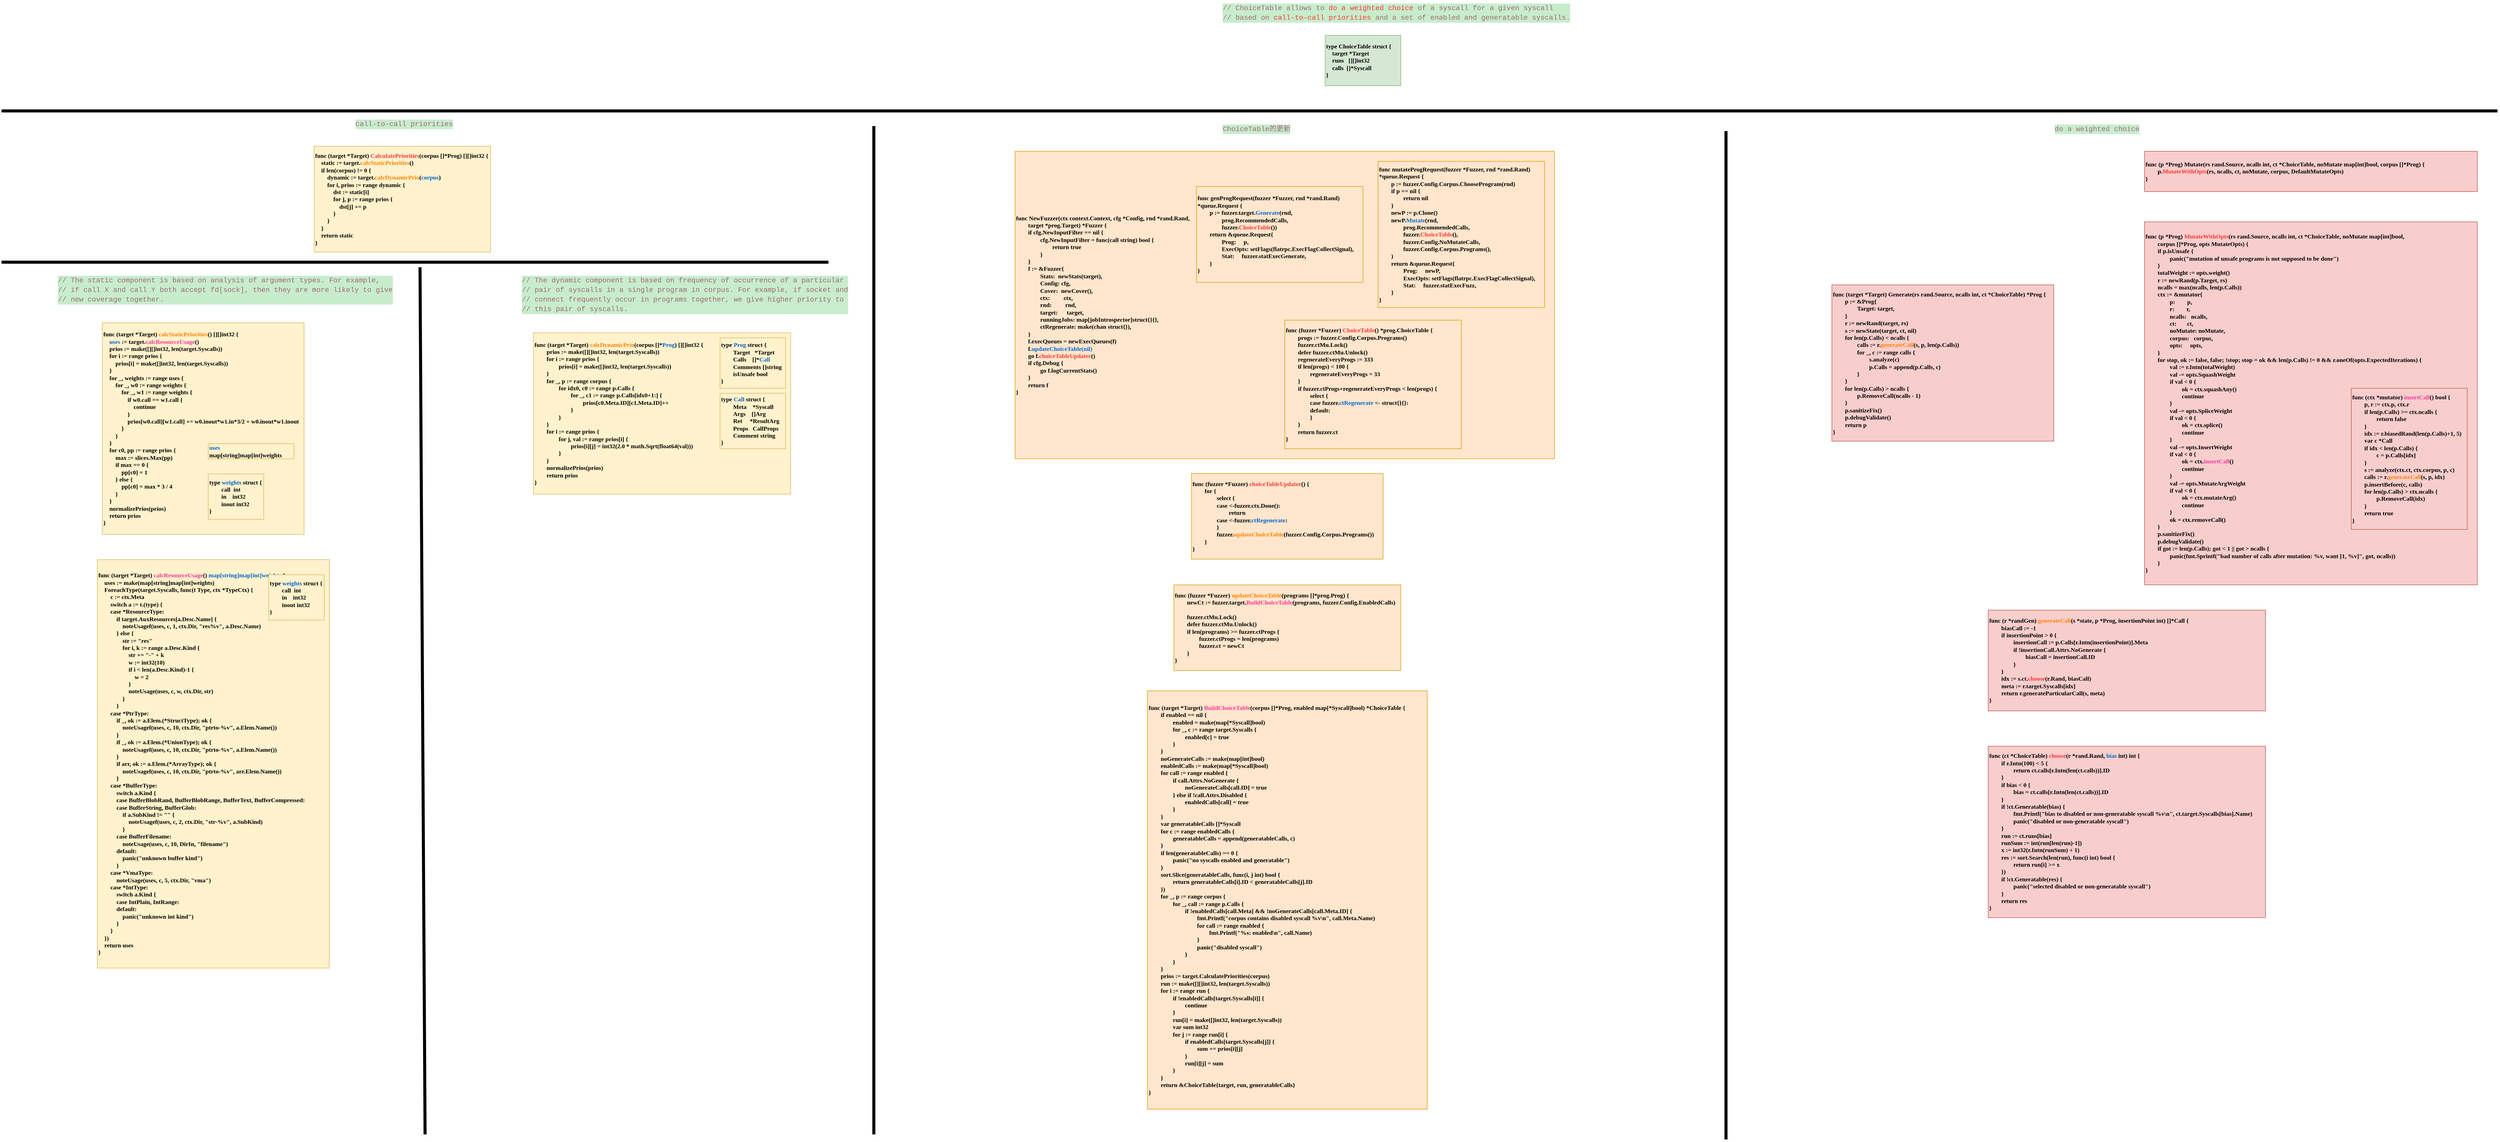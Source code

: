 <mxfile version="26.0.16">
  <diagram name="第 1 页" id="F6O_meGIpRbI6O2bBWHi">
    <mxGraphModel dx="8254" dy="4500" grid="1" gridSize="10" guides="1" tooltips="1" connect="1" arrows="1" fold="1" page="1" pageScale="1" pageWidth="827" pageHeight="1169" math="0" shadow="0">
      <root>
        <mxCell id="0" />
        <mxCell id="1" parent="0" />
        <mxCell id="iQoJTa6IjLjkmghUe1S_-2" value="&lt;div&gt;&lt;font face=&quot;Times New Roman&quot;&gt;&lt;b&gt;type ChoiceTable struct {&lt;/b&gt;&lt;/font&gt;&lt;/div&gt;&lt;div&gt;&lt;font face=&quot;Times New Roman&quot;&gt;&lt;b&gt;&amp;nbsp; &amp;nbsp; target *Target&lt;/b&gt;&lt;/font&gt;&lt;/div&gt;&lt;div&gt;&lt;font face=&quot;Times New Roman&quot;&gt;&lt;b&gt;&amp;nbsp; &amp;nbsp; runs&amp;nbsp; &amp;nbsp;[][]int32&lt;/b&gt;&lt;/font&gt;&lt;/div&gt;&lt;div&gt;&lt;font face=&quot;Times New Roman&quot;&gt;&lt;b&gt;&amp;nbsp; &amp;nbsp; calls&amp;nbsp; []*Syscall&lt;/b&gt;&lt;/font&gt;&lt;/div&gt;&lt;div&gt;&lt;font face=&quot;Times New Roman&quot;&gt;&lt;b&gt;}&lt;/b&gt;&lt;/font&gt;&lt;/div&gt;" style="rounded=0;whiteSpace=wrap;html=1;align=left;fillColor=#d5e8d4;strokeColor=#82b366;" parent="1" vertex="1">
          <mxGeometry x="2625" y="130" width="150" height="100" as="geometry" />
        </mxCell>
        <mxCell id="iQoJTa6IjLjkmghUe1S_-3" value="&lt;div style=&quot;background-color: rgb(199, 237, 204); font-family: Consolas, &amp;quot;Courier New&amp;quot;, monospace; font-weight: normal; font-size: 14px; line-height: 19px; white-space: pre;&quot;&gt;&lt;div style=&quot;&quot;&gt;&lt;span style=&quot;color: rgb(160, 103, 118);&quot;&gt;// ChoiceTable allows to &lt;/span&gt;&lt;font style=&quot;color: rgb(255, 51, 51);&quot;&gt;&lt;span&gt;&lt;font&gt;do&lt;/font&gt;&lt;/span&gt;&lt;span&gt; a weighted choice&lt;/span&gt;&lt;/font&gt;&lt;span style=&quot;color: rgb(160, 103, 118);&quot;&gt; of a syscall for a given syscall&lt;/span&gt;&lt;/div&gt;&lt;div style=&quot;&quot;&gt;&lt;span style=&quot;color: rgb(160, 103, 118);&quot;&gt;// based on &lt;/span&gt;&lt;span style=&quot;color: rgb(160, 103, 118);&quot;&gt;&lt;font style=&quot;color: rgb(255, 51, 51);&quot;&gt;call-to-call priorities&lt;/font&gt;&lt;/span&gt;&lt;span style=&quot;color: rgb(160, 103, 118);&quot;&gt; and a set of enabled and generatable syscalls.&lt;/span&gt;&lt;/div&gt;&lt;/div&gt;" style="text;whiteSpace=wrap;html=1;" parent="1" vertex="1">
          <mxGeometry x="2420" y="60" width="560" height="60" as="geometry" />
        </mxCell>
        <mxCell id="iQoJTa6IjLjkmghUe1S_-4" value="&lt;div&gt;&lt;font face=&quot;Times New Roman&quot;&gt;&lt;b&gt;func (target *Target) &lt;font style=&quot;color: rgb(255, 51, 51);&quot;&gt;CalculatePriorities&lt;/font&gt;(corpus []*Prog) [][]int32 {&lt;/b&gt;&lt;/font&gt;&lt;/div&gt;&lt;div&gt;&lt;font face=&quot;Times New Roman&quot;&gt;&lt;b&gt;&amp;nbsp; &amp;nbsp; static := target.&lt;font style=&quot;color: rgb(255, 128, 0);&quot;&gt;calcStaticPriorities&lt;/font&gt;()&lt;/b&gt;&lt;/font&gt;&lt;/div&gt;&lt;div&gt;&lt;font face=&quot;Times New Roman&quot;&gt;&lt;b&gt;&amp;nbsp; &amp;nbsp; if len(corpus) != 0 {&lt;/b&gt;&lt;/font&gt;&lt;/div&gt;&lt;div&gt;&lt;font face=&quot;Times New Roman&quot;&gt;&lt;b&gt;&amp;nbsp; &amp;nbsp; &amp;nbsp; &amp;nbsp; dynamic := target.&lt;font style=&quot;color: rgb(255, 128, 0);&quot;&gt;calcDynamicPrio&lt;/font&gt;(&lt;font style=&quot;color: rgb(0, 102, 204);&quot;&gt;corpus&lt;/font&gt;)&lt;/b&gt;&lt;/font&gt;&lt;/div&gt;&lt;div&gt;&lt;font face=&quot;Times New Roman&quot;&gt;&lt;b&gt;&amp;nbsp; &amp;nbsp; &amp;nbsp; &amp;nbsp; for i, prios := range dynamic {&lt;/b&gt;&lt;/font&gt;&lt;/div&gt;&lt;div&gt;&lt;font face=&quot;Times New Roman&quot;&gt;&lt;b&gt;&amp;nbsp; &amp;nbsp; &amp;nbsp; &amp;nbsp; &amp;nbsp; &amp;nbsp; dst := static[i]&lt;/b&gt;&lt;/font&gt;&lt;/div&gt;&lt;div&gt;&lt;font face=&quot;Times New Roman&quot;&gt;&lt;b&gt;&amp;nbsp; &amp;nbsp; &amp;nbsp; &amp;nbsp; &amp;nbsp; &amp;nbsp; for j, p := range prios {&lt;/b&gt;&lt;/font&gt;&lt;/div&gt;&lt;div&gt;&lt;font face=&quot;Times New Roman&quot;&gt;&lt;b&gt;&amp;nbsp; &amp;nbsp; &amp;nbsp; &amp;nbsp; &amp;nbsp; &amp;nbsp; &amp;nbsp; &amp;nbsp; dst[j] += p&lt;/b&gt;&lt;/font&gt;&lt;/div&gt;&lt;div&gt;&lt;font face=&quot;Times New Roman&quot;&gt;&lt;b&gt;&amp;nbsp; &amp;nbsp; &amp;nbsp; &amp;nbsp; &amp;nbsp; &amp;nbsp; }&lt;/b&gt;&lt;/font&gt;&lt;/div&gt;&lt;div&gt;&lt;font face=&quot;Times New Roman&quot;&gt;&lt;b&gt;&amp;nbsp; &amp;nbsp; &amp;nbsp; &amp;nbsp; }&lt;/b&gt;&lt;/font&gt;&lt;/div&gt;&lt;div&gt;&lt;font face=&quot;Times New Roman&quot;&gt;&lt;b&gt;&amp;nbsp; &amp;nbsp; }&lt;/b&gt;&lt;/font&gt;&lt;/div&gt;&lt;div&gt;&lt;font face=&quot;Times New Roman&quot;&gt;&lt;b&gt;&amp;nbsp; &amp;nbsp; return static&lt;/b&gt;&lt;/font&gt;&lt;/div&gt;&lt;div&gt;&lt;font face=&quot;Times New Roman&quot;&gt;&lt;b&gt;}&lt;/b&gt;&lt;/font&gt;&lt;/div&gt;" style="rounded=0;whiteSpace=wrap;html=1;align=left;fillColor=#fff2cc;strokeColor=#d6b656;" parent="1" vertex="1">
          <mxGeometry x="620" y="350" width="350" height="210" as="geometry" />
        </mxCell>
        <mxCell id="iQoJTa6IjLjkmghUe1S_-5" value="" style="endArrow=none;html=1;rounded=0;strokeWidth=6;" parent="1" edge="1">
          <mxGeometry width="50" height="50" relative="1" as="geometry">
            <mxPoint y="280" as="sourcePoint" />
            <mxPoint x="4950" y="280" as="targetPoint" />
          </mxGeometry>
        </mxCell>
        <mxCell id="iQoJTa6IjLjkmghUe1S_-6" value="&lt;div style=&quot;color: #499504;background-color: #c7edcc;font-family: Consolas, &#39;Courier New&#39;, monospace;font-weight: normal;font-size: 14px;line-height: 19px;white-space: pre;&quot;&gt;&lt;div&gt;&lt;span style=&quot;color: #a06776;&quot;&gt;call-to-call priorities&lt;/span&gt;&lt;/div&gt;&lt;/div&gt;" style="text;whiteSpace=wrap;html=1;" parent="1" vertex="1">
          <mxGeometry x="700" y="290" width="210" height="40" as="geometry" />
        </mxCell>
        <mxCell id="iQoJTa6IjLjkmghUe1S_-7" value="&lt;div&gt;&lt;font face=&quot;Times New Roman&quot;&gt;&lt;b&gt;func (target *Target) &lt;font style=&quot;color: rgb(255, 128, 0);&quot;&gt;calcStaticPriorities&lt;/font&gt;() [][]int32 {&lt;/b&gt;&lt;/font&gt;&lt;/div&gt;&lt;div&gt;&lt;font face=&quot;Times New Roman&quot;&gt;&lt;b&gt;&amp;nbsp; &amp;nbsp; &lt;font style=&quot;color: rgb(0, 102, 204);&quot;&gt;uses&lt;/font&gt; := target.&lt;font style=&quot;color: rgb(255, 51, 153);&quot;&gt;calcResourceUsage&lt;/font&gt;()&lt;/b&gt;&lt;/font&gt;&lt;/div&gt;&lt;div&gt;&lt;font face=&quot;Times New Roman&quot;&gt;&lt;b&gt;&amp;nbsp; &amp;nbsp; prios := make([][]int32, len(target.Syscalls))&lt;/b&gt;&lt;/font&gt;&lt;/div&gt;&lt;div&gt;&lt;font face=&quot;Times New Roman&quot;&gt;&lt;b&gt;&amp;nbsp; &amp;nbsp; for i := range prios {&lt;/b&gt;&lt;/font&gt;&lt;/div&gt;&lt;div&gt;&lt;font face=&quot;Times New Roman&quot;&gt;&lt;b&gt;&amp;nbsp; &amp;nbsp; &amp;nbsp; &amp;nbsp; prios[i] = make([]int32, len(target.Syscalls))&lt;/b&gt;&lt;/font&gt;&lt;/div&gt;&lt;div&gt;&lt;font face=&quot;Times New Roman&quot;&gt;&lt;b&gt;&amp;nbsp; &amp;nbsp; }&lt;/b&gt;&lt;/font&gt;&lt;/div&gt;&lt;div&gt;&lt;font face=&quot;Times New Roman&quot;&gt;&lt;b&gt;&amp;nbsp; &amp;nbsp; for _, weights := range uses {&lt;/b&gt;&lt;/font&gt;&lt;/div&gt;&lt;div&gt;&lt;font face=&quot;Times New Roman&quot;&gt;&lt;b&gt;&amp;nbsp; &amp;nbsp; &amp;nbsp; &amp;nbsp; for _, w0 := range weights {&lt;/b&gt;&lt;/font&gt;&lt;/div&gt;&lt;div&gt;&lt;font face=&quot;Times New Roman&quot;&gt;&lt;b&gt;&amp;nbsp; &amp;nbsp; &amp;nbsp; &amp;nbsp; &amp;nbsp; &amp;nbsp; for _, w1 := range weights {&lt;/b&gt;&lt;/font&gt;&lt;/div&gt;&lt;div&gt;&lt;font face=&quot;Times New Roman&quot;&gt;&lt;b&gt;&amp;nbsp; &amp;nbsp; &amp;nbsp; &amp;nbsp; &amp;nbsp; &amp;nbsp; &amp;nbsp; &amp;nbsp; if w0.call == w1.call {&lt;/b&gt;&lt;/font&gt;&lt;/div&gt;&lt;div&gt;&lt;font face=&quot;Times New Roman&quot;&gt;&lt;b&gt;&amp;nbsp; &amp;nbsp; &amp;nbsp; &amp;nbsp; &amp;nbsp; &amp;nbsp; &amp;nbsp; &amp;nbsp; &amp;nbsp; &amp;nbsp; continue&lt;/b&gt;&lt;/font&gt;&lt;/div&gt;&lt;div&gt;&lt;font face=&quot;Times New Roman&quot;&gt;&lt;b&gt;&amp;nbsp; &amp;nbsp; &amp;nbsp; &amp;nbsp; &amp;nbsp; &amp;nbsp; &amp;nbsp; &amp;nbsp; }&lt;/b&gt;&lt;/font&gt;&lt;/div&gt;&lt;div&gt;&lt;font face=&quot;Times New Roman&quot;&gt;&lt;b&gt;&amp;nbsp; &amp;nbsp; &amp;nbsp; &amp;nbsp; &amp;nbsp; &amp;nbsp; &amp;nbsp; &amp;nbsp; prios[w0.call][w1.call] += w0.inout*w1.in*3/2 + w0.inout*w1.inout&lt;/b&gt;&lt;/font&gt;&lt;/div&gt;&lt;div&gt;&lt;font face=&quot;Times New Roman&quot;&gt;&lt;b&gt;&amp;nbsp; &amp;nbsp; &amp;nbsp; &amp;nbsp; &amp;nbsp; &amp;nbsp; }&lt;/b&gt;&lt;/font&gt;&lt;/div&gt;&lt;div&gt;&lt;font face=&quot;Times New Roman&quot;&gt;&lt;b&gt;&amp;nbsp; &amp;nbsp; &amp;nbsp; &amp;nbsp; }&lt;/b&gt;&lt;/font&gt;&lt;/div&gt;&lt;div&gt;&lt;font face=&quot;Times New Roman&quot;&gt;&lt;b&gt;&amp;nbsp; &amp;nbsp; }&lt;/b&gt;&lt;/font&gt;&lt;/div&gt;&lt;div&gt;&lt;font face=&quot;Times New Roman&quot;&gt;&lt;b&gt;&amp;nbsp; &amp;nbsp; for c0, pp := range prios {&lt;/b&gt;&lt;/font&gt;&lt;/div&gt;&lt;div&gt;&lt;font face=&quot;Times New Roman&quot;&gt;&lt;b&gt;&amp;nbsp; &amp;nbsp; &amp;nbsp; &amp;nbsp; max := slices.Max(pp)&lt;/b&gt;&lt;/font&gt;&lt;/div&gt;&lt;div&gt;&lt;font face=&quot;Times New Roman&quot;&gt;&lt;b&gt;&amp;nbsp; &amp;nbsp; &amp;nbsp; &amp;nbsp; if max == 0 {&lt;/b&gt;&lt;/font&gt;&lt;/div&gt;&lt;div&gt;&lt;font face=&quot;Times New Roman&quot;&gt;&lt;b&gt;&amp;nbsp; &amp;nbsp; &amp;nbsp; &amp;nbsp; &amp;nbsp; &amp;nbsp; pp[c0] = 1&lt;/b&gt;&lt;/font&gt;&lt;/div&gt;&lt;div&gt;&lt;font face=&quot;Times New Roman&quot;&gt;&lt;b&gt;&amp;nbsp; &amp;nbsp; &amp;nbsp; &amp;nbsp; } else {&lt;/b&gt;&lt;/font&gt;&lt;/div&gt;&lt;div&gt;&lt;font face=&quot;Times New Roman&quot;&gt;&lt;b&gt;&amp;nbsp; &amp;nbsp; &amp;nbsp; &amp;nbsp; &amp;nbsp; &amp;nbsp; pp[c0] = max * 3 / 4&lt;/b&gt;&lt;/font&gt;&lt;/div&gt;&lt;div&gt;&lt;font face=&quot;Times New Roman&quot;&gt;&lt;b&gt;&amp;nbsp; &amp;nbsp; &amp;nbsp; &amp;nbsp; }&lt;/b&gt;&lt;/font&gt;&lt;/div&gt;&lt;div&gt;&lt;font face=&quot;Times New Roman&quot;&gt;&lt;b&gt;&amp;nbsp; &amp;nbsp; }&lt;/b&gt;&lt;/font&gt;&lt;/div&gt;&lt;div&gt;&lt;font face=&quot;Times New Roman&quot;&gt;&lt;b&gt;&amp;nbsp; &amp;nbsp; normalizePrios(prios)&lt;/b&gt;&lt;/font&gt;&lt;/div&gt;&lt;div&gt;&lt;font face=&quot;Times New Roman&quot;&gt;&lt;b&gt;&amp;nbsp; &amp;nbsp; return prios&lt;/b&gt;&lt;/font&gt;&lt;/div&gt;&lt;div&gt;&lt;font face=&quot;Times New Roman&quot;&gt;&lt;b&gt;}&lt;/b&gt;&lt;/font&gt;&lt;/div&gt;" style="rounded=0;whiteSpace=wrap;html=1;align=left;fillColor=#fff2cc;strokeColor=#d6b656;" parent="1" vertex="1">
          <mxGeometry x="200" y="700" width="400" height="420" as="geometry" />
        </mxCell>
        <mxCell id="iQoJTa6IjLjkmghUe1S_-8" value="&lt;div&gt;&lt;font face=&quot;Times New Roman&quot;&gt;&lt;b&gt;func (target *Target) &lt;font style=&quot;color: rgb(255, 51, 153);&quot;&gt;calcResourceUsage&lt;/font&gt;() &lt;font style=&quot;color: rgb(0, 102, 204);&quot;&gt;map[string]map[int]weights&lt;/font&gt; {&lt;/b&gt;&lt;/font&gt;&lt;/div&gt;&lt;div&gt;&lt;font face=&quot;Times New Roman&quot;&gt;&lt;b&gt;&amp;nbsp; &amp;nbsp; uses := make(map[string]map[int]weights)&lt;/b&gt;&lt;/font&gt;&lt;/div&gt;&lt;div&gt;&lt;font face=&quot;Times New Roman&quot;&gt;&lt;b&gt;&amp;nbsp; &amp;nbsp; ForeachType(target.Syscalls, func(t Type, ctx *TypeCtx) {&lt;/b&gt;&lt;/font&gt;&lt;/div&gt;&lt;div&gt;&lt;font face=&quot;Times New Roman&quot;&gt;&lt;b&gt;&amp;nbsp; &amp;nbsp; &amp;nbsp; &amp;nbsp; c := ctx.Meta&lt;/b&gt;&lt;/font&gt;&lt;/div&gt;&lt;div&gt;&lt;font face=&quot;Times New Roman&quot;&gt;&lt;b&gt;&amp;nbsp; &amp;nbsp; &amp;nbsp; &amp;nbsp; switch a := t.(type) {&lt;/b&gt;&lt;/font&gt;&lt;/div&gt;&lt;div&gt;&lt;font face=&quot;Times New Roman&quot;&gt;&lt;b&gt;&amp;nbsp; &amp;nbsp; &amp;nbsp; &amp;nbsp; case *ResourceType:&lt;/b&gt;&lt;/font&gt;&lt;/div&gt;&lt;div&gt;&lt;font face=&quot;Times New Roman&quot;&gt;&lt;b&gt;&amp;nbsp; &amp;nbsp; &amp;nbsp; &amp;nbsp; &amp;nbsp; &amp;nbsp; if target.AuxResources[a.Desc.Name] {&lt;/b&gt;&lt;/font&gt;&lt;/div&gt;&lt;div&gt;&lt;font face=&quot;Times New Roman&quot;&gt;&lt;b&gt;&amp;nbsp; &amp;nbsp; &amp;nbsp; &amp;nbsp; &amp;nbsp; &amp;nbsp; &amp;nbsp; &amp;nbsp; noteUsagef(uses, c, 1, ctx.Dir, &quot;res%v&quot;, a.Desc.Name)&lt;/b&gt;&lt;/font&gt;&lt;/div&gt;&lt;div&gt;&lt;font face=&quot;Times New Roman&quot;&gt;&lt;b&gt;&amp;nbsp; &amp;nbsp; &amp;nbsp; &amp;nbsp; &amp;nbsp; &amp;nbsp; } else {&lt;/b&gt;&lt;/font&gt;&lt;/div&gt;&lt;div&gt;&lt;font face=&quot;Times New Roman&quot;&gt;&lt;b&gt;&amp;nbsp; &amp;nbsp; &amp;nbsp; &amp;nbsp; &amp;nbsp; &amp;nbsp; &amp;nbsp; &amp;nbsp; str := &quot;res&quot;&lt;/b&gt;&lt;/font&gt;&lt;/div&gt;&lt;div&gt;&lt;font face=&quot;Times New Roman&quot;&gt;&lt;b&gt;&amp;nbsp; &amp;nbsp; &amp;nbsp; &amp;nbsp; &amp;nbsp; &amp;nbsp; &amp;nbsp; &amp;nbsp; for i, k := range a.Desc.Kind {&lt;/b&gt;&lt;/font&gt;&lt;/div&gt;&lt;div&gt;&lt;font face=&quot;Times New Roman&quot;&gt;&lt;b&gt;&amp;nbsp; &amp;nbsp; &amp;nbsp; &amp;nbsp; &amp;nbsp; &amp;nbsp; &amp;nbsp; &amp;nbsp; &amp;nbsp; &amp;nbsp; str += &quot;-&quot; + k&lt;/b&gt;&lt;/font&gt;&lt;/div&gt;&lt;div&gt;&lt;font face=&quot;Times New Roman&quot;&gt;&lt;b&gt;&amp;nbsp; &amp;nbsp; &amp;nbsp; &amp;nbsp; &amp;nbsp; &amp;nbsp; &amp;nbsp; &amp;nbsp; &amp;nbsp; &amp;nbsp; w := int32(10)&lt;/b&gt;&lt;/font&gt;&lt;/div&gt;&lt;div&gt;&lt;font face=&quot;Times New Roman&quot;&gt;&lt;b&gt;&amp;nbsp; &amp;nbsp; &amp;nbsp; &amp;nbsp; &amp;nbsp; &amp;nbsp; &amp;nbsp; &amp;nbsp; &amp;nbsp; &amp;nbsp; if i &amp;lt; len(a.Desc.Kind)-1 {&lt;/b&gt;&lt;/font&gt;&lt;/div&gt;&lt;div&gt;&lt;font face=&quot;Times New Roman&quot;&gt;&lt;b&gt;&amp;nbsp; &amp;nbsp; &amp;nbsp; &amp;nbsp; &amp;nbsp; &amp;nbsp; &amp;nbsp; &amp;nbsp; &amp;nbsp; &amp;nbsp; &amp;nbsp; &amp;nbsp; w = 2&lt;/b&gt;&lt;/font&gt;&lt;/div&gt;&lt;div&gt;&lt;font face=&quot;Times New Roman&quot;&gt;&lt;b&gt;&amp;nbsp; &amp;nbsp; &amp;nbsp; &amp;nbsp; &amp;nbsp; &amp;nbsp; &amp;nbsp; &amp;nbsp; &amp;nbsp; &amp;nbsp; }&lt;/b&gt;&lt;/font&gt;&lt;/div&gt;&lt;div&gt;&lt;font face=&quot;Times New Roman&quot;&gt;&lt;b&gt;&amp;nbsp; &amp;nbsp; &amp;nbsp; &amp;nbsp; &amp;nbsp; &amp;nbsp; &amp;nbsp; &amp;nbsp; &amp;nbsp; &amp;nbsp; noteUsage(uses, c, w, ctx.Dir, str)&lt;/b&gt;&lt;/font&gt;&lt;/div&gt;&lt;div&gt;&lt;font face=&quot;Times New Roman&quot;&gt;&lt;b&gt;&amp;nbsp; &amp;nbsp; &amp;nbsp; &amp;nbsp; &amp;nbsp; &amp;nbsp; &amp;nbsp; &amp;nbsp; }&lt;/b&gt;&lt;/font&gt;&lt;/div&gt;&lt;div&gt;&lt;font face=&quot;Times New Roman&quot;&gt;&lt;b&gt;&amp;nbsp; &amp;nbsp; &amp;nbsp; &amp;nbsp; &amp;nbsp; &amp;nbsp; }&lt;/b&gt;&lt;/font&gt;&lt;/div&gt;&lt;div&gt;&lt;font face=&quot;Times New Roman&quot;&gt;&lt;b&gt;&amp;nbsp; &amp;nbsp; &amp;nbsp; &amp;nbsp; case *PtrType:&lt;/b&gt;&lt;/font&gt;&lt;/div&gt;&lt;div&gt;&lt;font face=&quot;Times New Roman&quot;&gt;&lt;b&gt;&amp;nbsp; &amp;nbsp; &amp;nbsp; &amp;nbsp; &amp;nbsp; &amp;nbsp; if _, ok := a.Elem.(*StructType); ok {&lt;/b&gt;&lt;/font&gt;&lt;/div&gt;&lt;div&gt;&lt;font face=&quot;Times New Roman&quot;&gt;&lt;b&gt;&amp;nbsp; &amp;nbsp; &amp;nbsp; &amp;nbsp; &amp;nbsp; &amp;nbsp; &amp;nbsp; &amp;nbsp; noteUsagef(uses, c, 10, ctx.Dir, &quot;ptrto-%v&quot;, a.Elem.Name())&lt;/b&gt;&lt;/font&gt;&lt;/div&gt;&lt;div&gt;&lt;font face=&quot;Times New Roman&quot;&gt;&lt;b&gt;&amp;nbsp; &amp;nbsp; &amp;nbsp; &amp;nbsp; &amp;nbsp; &amp;nbsp; }&lt;/b&gt;&lt;/font&gt;&lt;/div&gt;&lt;div&gt;&lt;font face=&quot;Times New Roman&quot;&gt;&lt;b&gt;&amp;nbsp; &amp;nbsp; &amp;nbsp; &amp;nbsp; &amp;nbsp; &amp;nbsp; if _, ok := a.Elem.(*UnionType); ok {&lt;/b&gt;&lt;/font&gt;&lt;/div&gt;&lt;div&gt;&lt;font face=&quot;Times New Roman&quot;&gt;&lt;b&gt;&amp;nbsp; &amp;nbsp; &amp;nbsp; &amp;nbsp; &amp;nbsp; &amp;nbsp; &amp;nbsp; &amp;nbsp; noteUsagef(uses, c, 10, ctx.Dir, &quot;ptrto-%v&quot;, a.Elem.Name())&lt;/b&gt;&lt;/font&gt;&lt;/div&gt;&lt;div&gt;&lt;font face=&quot;Times New Roman&quot;&gt;&lt;b&gt;&amp;nbsp; &amp;nbsp; &amp;nbsp; &amp;nbsp; &amp;nbsp; &amp;nbsp; }&lt;/b&gt;&lt;/font&gt;&lt;/div&gt;&lt;div&gt;&lt;font face=&quot;Times New Roman&quot;&gt;&lt;b&gt;&amp;nbsp; &amp;nbsp; &amp;nbsp; &amp;nbsp; &amp;nbsp; &amp;nbsp; if arr, ok := a.Elem.(*ArrayType); ok {&lt;/b&gt;&lt;/font&gt;&lt;/div&gt;&lt;div&gt;&lt;font face=&quot;Times New Roman&quot;&gt;&lt;b&gt;&amp;nbsp; &amp;nbsp; &amp;nbsp; &amp;nbsp; &amp;nbsp; &amp;nbsp; &amp;nbsp; &amp;nbsp; noteUsagef(uses, c, 10, ctx.Dir, &quot;ptrto-%v&quot;, arr.Elem.Name())&lt;/b&gt;&lt;/font&gt;&lt;/div&gt;&lt;div&gt;&lt;font face=&quot;Times New Roman&quot;&gt;&lt;b&gt;&amp;nbsp; &amp;nbsp; &amp;nbsp; &amp;nbsp; &amp;nbsp; &amp;nbsp; }&lt;/b&gt;&lt;/font&gt;&lt;/div&gt;&lt;div&gt;&lt;font face=&quot;Times New Roman&quot;&gt;&lt;b&gt;&amp;nbsp; &amp;nbsp; &amp;nbsp; &amp;nbsp; case *BufferType:&lt;/b&gt;&lt;/font&gt;&lt;/div&gt;&lt;div&gt;&lt;font face=&quot;Times New Roman&quot;&gt;&lt;b&gt;&amp;nbsp; &amp;nbsp; &amp;nbsp; &amp;nbsp; &amp;nbsp; &amp;nbsp; switch a.Kind {&lt;/b&gt;&lt;/font&gt;&lt;/div&gt;&lt;div&gt;&lt;font face=&quot;Times New Roman&quot;&gt;&lt;b&gt;&amp;nbsp; &amp;nbsp; &amp;nbsp; &amp;nbsp; &amp;nbsp; &amp;nbsp; case BufferBlobRand, BufferBlobRange, BufferText, BufferCompressed:&lt;/b&gt;&lt;/font&gt;&lt;/div&gt;&lt;div&gt;&lt;font face=&quot;Times New Roman&quot;&gt;&lt;b&gt;&amp;nbsp; &amp;nbsp; &amp;nbsp; &amp;nbsp; &amp;nbsp; &amp;nbsp; case BufferString, BufferGlob:&lt;/b&gt;&lt;/font&gt;&lt;/div&gt;&lt;div&gt;&lt;font face=&quot;Times New Roman&quot;&gt;&lt;b&gt;&amp;nbsp; &amp;nbsp; &amp;nbsp; &amp;nbsp; &amp;nbsp; &amp;nbsp; &amp;nbsp; &amp;nbsp; if a.SubKind != &quot;&quot; {&lt;/b&gt;&lt;/font&gt;&lt;/div&gt;&lt;div&gt;&lt;font face=&quot;Times New Roman&quot;&gt;&lt;b&gt;&amp;nbsp; &amp;nbsp; &amp;nbsp; &amp;nbsp; &amp;nbsp; &amp;nbsp; &amp;nbsp; &amp;nbsp; &amp;nbsp; &amp;nbsp; noteUsagef(uses, c, 2, ctx.Dir, &quot;str-%v&quot;, a.SubKind)&lt;/b&gt;&lt;/font&gt;&lt;/div&gt;&lt;div&gt;&lt;font face=&quot;Times New Roman&quot;&gt;&lt;b&gt;&amp;nbsp; &amp;nbsp; &amp;nbsp; &amp;nbsp; &amp;nbsp; &amp;nbsp; &amp;nbsp; &amp;nbsp; }&lt;/b&gt;&lt;/font&gt;&lt;/div&gt;&lt;div&gt;&lt;font face=&quot;Times New Roman&quot;&gt;&lt;b&gt;&amp;nbsp; &amp;nbsp; &amp;nbsp; &amp;nbsp; &amp;nbsp; &amp;nbsp; case BufferFilename:&lt;/b&gt;&lt;/font&gt;&lt;/div&gt;&lt;div&gt;&lt;font face=&quot;Times New Roman&quot;&gt;&lt;b&gt;&amp;nbsp; &amp;nbsp; &amp;nbsp; &amp;nbsp; &amp;nbsp; &amp;nbsp; &amp;nbsp; &amp;nbsp; noteUsage(uses, c, 10, DirIn, &quot;filename&quot;)&lt;/b&gt;&lt;/font&gt;&lt;/div&gt;&lt;div&gt;&lt;font face=&quot;Times New Roman&quot;&gt;&lt;b&gt;&amp;nbsp; &amp;nbsp; &amp;nbsp; &amp;nbsp; &amp;nbsp; &amp;nbsp; default:&lt;/b&gt;&lt;/font&gt;&lt;/div&gt;&lt;div&gt;&lt;font face=&quot;Times New Roman&quot;&gt;&lt;b&gt;&amp;nbsp; &amp;nbsp; &amp;nbsp; &amp;nbsp; &amp;nbsp; &amp;nbsp; &amp;nbsp; &amp;nbsp; panic(&quot;unknown buffer kind&quot;)&lt;/b&gt;&lt;/font&gt;&lt;/div&gt;&lt;div&gt;&lt;font face=&quot;Times New Roman&quot;&gt;&lt;b&gt;&amp;nbsp; &amp;nbsp; &amp;nbsp; &amp;nbsp; &amp;nbsp; &amp;nbsp; }&lt;/b&gt;&lt;/font&gt;&lt;/div&gt;&lt;div&gt;&lt;font face=&quot;Times New Roman&quot;&gt;&lt;b&gt;&amp;nbsp; &amp;nbsp; &amp;nbsp; &amp;nbsp; case *VmaType:&lt;/b&gt;&lt;/font&gt;&lt;/div&gt;&lt;div&gt;&lt;font face=&quot;Times New Roman&quot;&gt;&lt;b&gt;&amp;nbsp; &amp;nbsp; &amp;nbsp; &amp;nbsp; &amp;nbsp; &amp;nbsp; noteUsage(uses, c, 5, ctx.Dir, &quot;vma&quot;)&lt;/b&gt;&lt;/font&gt;&lt;/div&gt;&lt;div&gt;&lt;font face=&quot;Times New Roman&quot;&gt;&lt;b&gt;&amp;nbsp; &amp;nbsp; &amp;nbsp; &amp;nbsp; case *IntType:&lt;/b&gt;&lt;/font&gt;&lt;/div&gt;&lt;div&gt;&lt;font face=&quot;Times New Roman&quot;&gt;&lt;b&gt;&amp;nbsp; &amp;nbsp; &amp;nbsp; &amp;nbsp; &amp;nbsp; &amp;nbsp; switch a.Kind {&lt;/b&gt;&lt;/font&gt;&lt;/div&gt;&lt;div&gt;&lt;font face=&quot;Times New Roman&quot;&gt;&lt;b&gt;&amp;nbsp; &amp;nbsp; &amp;nbsp; &amp;nbsp; &amp;nbsp; &amp;nbsp; case IntPlain, IntRange:&lt;/b&gt;&lt;/font&gt;&lt;/div&gt;&lt;div&gt;&lt;font face=&quot;Times New Roman&quot;&gt;&lt;b&gt;&amp;nbsp; &amp;nbsp; &amp;nbsp; &amp;nbsp; &amp;nbsp; &amp;nbsp; default:&lt;/b&gt;&lt;/font&gt;&lt;/div&gt;&lt;div&gt;&lt;font face=&quot;Times New Roman&quot;&gt;&lt;b&gt;&amp;nbsp; &amp;nbsp; &amp;nbsp; &amp;nbsp; &amp;nbsp; &amp;nbsp; &amp;nbsp; &amp;nbsp; panic(&quot;unknown int kind&quot;)&lt;/b&gt;&lt;/font&gt;&lt;/div&gt;&lt;div&gt;&lt;font face=&quot;Times New Roman&quot;&gt;&lt;b&gt;&amp;nbsp; &amp;nbsp; &amp;nbsp; &amp;nbsp; &amp;nbsp; &amp;nbsp; }&lt;/b&gt;&lt;/font&gt;&lt;/div&gt;&lt;div&gt;&lt;font face=&quot;Times New Roman&quot;&gt;&lt;b&gt;&amp;nbsp; &amp;nbsp; &amp;nbsp; &amp;nbsp; }&lt;/b&gt;&lt;/font&gt;&lt;/div&gt;&lt;div&gt;&lt;font face=&quot;Times New Roman&quot;&gt;&lt;b&gt;&amp;nbsp; &amp;nbsp; })&lt;/b&gt;&lt;/font&gt;&lt;/div&gt;&lt;div&gt;&lt;font face=&quot;Times New Roman&quot;&gt;&lt;b&gt;&amp;nbsp; &amp;nbsp; return uses&lt;/b&gt;&lt;/font&gt;&lt;/div&gt;&lt;div&gt;&lt;font face=&quot;Times New Roman&quot;&gt;&lt;b&gt;}&lt;/b&gt;&lt;/font&gt;&lt;/div&gt;" style="rounded=0;whiteSpace=wrap;html=1;align=left;fillColor=#fff2cc;strokeColor=#d6b656;" parent="1" vertex="1">
          <mxGeometry x="190" y="1170" width="460" height="810" as="geometry" />
        </mxCell>
        <mxCell id="iQoJTa6IjLjkmghUe1S_-9" value="&lt;div style=&quot;color: #499504;background-color: #c7edcc;font-family: Consolas, &#39;Courier New&#39;, monospace;font-weight: normal;font-size: 14px;line-height: 19px;white-space: pre;&quot;&gt;&lt;div&gt;&lt;span style=&quot;color: #a06776;&quot;&gt;// The static component is based on analysis of argument types. For example,&lt;/span&gt;&lt;/div&gt;&lt;div&gt;&lt;span style=&quot;color: #a06776;&quot;&gt;// if call X and call Y both accept fd[sock], then they are more likely to give&lt;/span&gt;&lt;/div&gt;&lt;div&gt;&lt;span style=&quot;color: #a06776;&quot;&gt;// new coverage together.&lt;/span&gt;&lt;/div&gt;&lt;/div&gt;" style="text;whiteSpace=wrap;html=1;" parent="1" vertex="1">
          <mxGeometry x="110" y="600" width="560" height="80" as="geometry" />
        </mxCell>
        <mxCell id="iQoJTa6IjLjkmghUe1S_-10" value="&lt;div&gt;&lt;font face=&quot;Times New Roman&quot;&gt;&lt;b&gt;type &lt;font style=&quot;color: rgb(0, 102, 204);&quot;&gt;weights&lt;/font&gt; struct {&lt;/b&gt;&lt;/font&gt;&lt;/div&gt;&lt;div&gt;&lt;font face=&quot;Times New Roman&quot;&gt;&lt;span style=&quot;white-space: normal;&quot;&gt;&lt;b&gt;&lt;span style=&quot;white-space:pre&quot;&gt;&#x9;&lt;/span&gt;call&amp;nbsp; int&lt;/b&gt;&lt;/span&gt;&lt;/font&gt;&lt;/div&gt;&lt;div&gt;&lt;font face=&quot;Times New Roman&quot;&gt;&lt;span style=&quot;white-space: normal;&quot;&gt;&lt;b&gt;&lt;span style=&quot;white-space:pre&quot;&gt;&#x9;&lt;/span&gt;in&amp;nbsp; &amp;nbsp; int32&lt;/b&gt;&lt;/span&gt;&lt;/font&gt;&lt;/div&gt;&lt;div&gt;&lt;font face=&quot;Times New Roman&quot;&gt;&lt;span style=&quot;white-space: normal;&quot;&gt;&lt;b&gt;&lt;span style=&quot;white-space:pre&quot;&gt;&#x9;&lt;/span&gt;inout int32&lt;/b&gt;&lt;/span&gt;&lt;/font&gt;&lt;/div&gt;&lt;div&gt;&lt;font face=&quot;Times New Roman&quot;&gt;&lt;b&gt;}&lt;/b&gt;&lt;/font&gt;&lt;/div&gt;" style="rounded=0;whiteSpace=wrap;html=1;align=left;fillColor=#fff2cc;strokeColor=#d6b656;" parent="1" vertex="1">
          <mxGeometry x="410" y="1000" width="110" height="90" as="geometry" />
        </mxCell>
        <mxCell id="iQoJTa6IjLjkmghUe1S_-11" value="&lt;div&gt;&lt;font face=&quot;Times New Roman&quot;&gt;&lt;b&gt;&lt;font style=&quot;color: rgb(0, 102, 204);&quot;&gt;uses &lt;/font&gt;map[string]map[int]weights&lt;/b&gt;&lt;/font&gt;&lt;/div&gt;" style="rounded=0;whiteSpace=wrap;html=1;align=left;fillColor=#fff2cc;strokeColor=#d6b656;" parent="1" vertex="1">
          <mxGeometry x="410" y="940" width="170" height="30" as="geometry" />
        </mxCell>
        <mxCell id="iQoJTa6IjLjkmghUe1S_-12" value="&lt;div&gt;&lt;font face=&quot;Times New Roman&quot;&gt;&lt;b&gt;type &lt;font style=&quot;color: rgb(0, 102, 204);&quot;&gt;weights&lt;/font&gt; struct {&lt;/b&gt;&lt;/font&gt;&lt;/div&gt;&lt;div&gt;&lt;font face=&quot;Times New Roman&quot;&gt;&lt;span style=&quot;white-space: normal;&quot;&gt;&lt;b&gt;&lt;span style=&quot;white-space:pre&quot;&gt;&#x9;&lt;/span&gt;call&amp;nbsp; int&lt;/b&gt;&lt;/span&gt;&lt;/font&gt;&lt;/div&gt;&lt;div&gt;&lt;font face=&quot;Times New Roman&quot;&gt;&lt;span style=&quot;white-space: normal;&quot;&gt;&lt;b&gt;&lt;span style=&quot;white-space:pre&quot;&gt;&#x9;&lt;/span&gt;in&amp;nbsp; &amp;nbsp; int32&lt;/b&gt;&lt;/span&gt;&lt;/font&gt;&lt;/div&gt;&lt;div&gt;&lt;font face=&quot;Times New Roman&quot;&gt;&lt;span style=&quot;white-space: normal;&quot;&gt;&lt;b&gt;&lt;span style=&quot;white-space:pre&quot;&gt;&#x9;&lt;/span&gt;inout int32&lt;/b&gt;&lt;/span&gt;&lt;/font&gt;&lt;/div&gt;&lt;div&gt;&lt;font face=&quot;Times New Roman&quot;&gt;&lt;b&gt;}&lt;/b&gt;&lt;/font&gt;&lt;/div&gt;" style="rounded=0;whiteSpace=wrap;html=1;align=left;fillColor=#fff2cc;strokeColor=#d6b656;" parent="1" vertex="1">
          <mxGeometry x="530" y="1200" width="110" height="90" as="geometry" />
        </mxCell>
        <mxCell id="iQoJTa6IjLjkmghUe1S_-13" value="" style="endArrow=none;html=1;rounded=0;strokeWidth=6;" parent="1" edge="1">
          <mxGeometry width="50" height="50" relative="1" as="geometry">
            <mxPoint x="840" y="2310" as="sourcePoint" />
            <mxPoint x="830" y="590" as="targetPoint" />
          </mxGeometry>
        </mxCell>
        <mxCell id="iQoJTa6IjLjkmghUe1S_-14" value="" style="endArrow=none;html=1;rounded=0;strokeWidth=6;" parent="1" edge="1">
          <mxGeometry width="50" height="50" relative="1" as="geometry">
            <mxPoint x="1640" y="580" as="sourcePoint" />
            <mxPoint y="580" as="targetPoint" />
          </mxGeometry>
        </mxCell>
        <mxCell id="iQoJTa6IjLjkmghUe1S_-15" value="&lt;div style=&quot;color: #499504;background-color: #c7edcc;font-family: Consolas, &#39;Courier New&#39;, monospace;font-weight: normal;font-size: 14px;line-height: 19px;white-space: pre;&quot;&gt;&lt;div&gt;&lt;span style=&quot;color: #a06776;&quot;&gt;// The dynamic component is based on frequency of occurrence of a particular&lt;/span&gt;&lt;/div&gt;&lt;div&gt;&lt;span style=&quot;color: #a06776;&quot;&gt;// pair of syscalls in a single program in corpus. For example, if socket and&lt;/span&gt;&lt;/div&gt;&lt;div&gt;&lt;span style=&quot;color: #a06776;&quot;&gt;// connect frequently occur in programs together, we give higher priority to&lt;/span&gt;&lt;/div&gt;&lt;div&gt;&lt;span style=&quot;color: #a06776;&quot;&gt;// this pair of syscalls.&lt;/span&gt;&lt;/div&gt;&lt;/div&gt;" style="text;whiteSpace=wrap;html=1;" parent="1" vertex="1">
          <mxGeometry x="1030" y="600" width="560" height="100" as="geometry" />
        </mxCell>
        <mxCell id="iQoJTa6IjLjkmghUe1S_-16" value="&lt;div&gt;&lt;font face=&quot;Times New Roman&quot;&gt;&lt;b&gt;func (target *Target) &lt;font style=&quot;color: rgb(255, 128, 0);&quot;&gt;calcDynamicPrio&lt;/font&gt;(corpus []*&lt;font style=&quot;color: rgb(0, 102, 204);&quot;&gt;Prog&lt;/font&gt;) [][]int32 {&lt;/b&gt;&lt;/font&gt;&lt;/div&gt;&lt;div&gt;&lt;font face=&quot;Times New Roman&quot;&gt;&lt;span style=&quot;white-space: normal;&quot;&gt;&lt;b&gt;&lt;span style=&quot;white-space:pre&quot;&gt;&#x9;&lt;/span&gt;prios := make([][]int32, len(target.Syscalls))&lt;/b&gt;&lt;/span&gt;&lt;/font&gt;&lt;/div&gt;&lt;div&gt;&lt;font face=&quot;Times New Roman&quot;&gt;&lt;span style=&quot;white-space: normal;&quot;&gt;&lt;b&gt;&lt;span style=&quot;white-space:pre&quot;&gt;&#x9;&lt;/span&gt;for i := range prios {&lt;/b&gt;&lt;/span&gt;&lt;/font&gt;&lt;/div&gt;&lt;div&gt;&lt;font face=&quot;Times New Roman&quot;&gt;&lt;span style=&quot;white-space: normal;&quot;&gt;&lt;b&gt;&lt;span style=&quot;white-space:pre&quot;&gt;&#x9;&#x9;&lt;/span&gt;prios[i] = make([]int32, len(target.Syscalls))&lt;/b&gt;&lt;/span&gt;&lt;/font&gt;&lt;/div&gt;&lt;div&gt;&lt;font face=&quot;Times New Roman&quot;&gt;&lt;span style=&quot;white-space: normal;&quot;&gt;&lt;b&gt;&lt;span style=&quot;white-space:pre&quot;&gt;&#x9;&lt;/span&gt;}&lt;/b&gt;&lt;/span&gt;&lt;/font&gt;&lt;/div&gt;&lt;div&gt;&lt;font face=&quot;Times New Roman&quot;&gt;&lt;span style=&quot;white-space: normal;&quot;&gt;&lt;b&gt;&lt;span style=&quot;white-space:pre&quot;&gt;&#x9;&lt;/span&gt;for _, p := range corpus {&lt;/b&gt;&lt;/span&gt;&lt;/font&gt;&lt;/div&gt;&lt;div&gt;&lt;font face=&quot;Times New Roman&quot;&gt;&lt;span style=&quot;white-space: normal;&quot;&gt;&lt;b&gt;&lt;span style=&quot;white-space:pre&quot;&gt;&#x9;&#x9;&lt;/span&gt;for idx0, c0 := range p.Calls {&lt;/b&gt;&lt;/span&gt;&lt;/font&gt;&lt;/div&gt;&lt;div&gt;&lt;font face=&quot;Times New Roman&quot;&gt;&lt;span style=&quot;white-space: normal;&quot;&gt;&lt;b&gt;&lt;span style=&quot;white-space:pre&quot;&gt;&#x9;&#x9;&#x9;&lt;/span&gt;for _, c1 := range p.Calls[idx0+1:] {&lt;/b&gt;&lt;/span&gt;&lt;/font&gt;&lt;/div&gt;&lt;div&gt;&lt;font face=&quot;Times New Roman&quot;&gt;&lt;span style=&quot;white-space: normal;&quot;&gt;&lt;b&gt;&lt;span style=&quot;white-space:pre&quot;&gt;&#x9;&#x9;&#x9;&#x9;&lt;/span&gt;prios[c0.Meta.ID][c1.Meta.ID]++&lt;/b&gt;&lt;/span&gt;&lt;/font&gt;&lt;/div&gt;&lt;div&gt;&lt;font face=&quot;Times New Roman&quot;&gt;&lt;span style=&quot;white-space: normal;&quot;&gt;&lt;b&gt;&lt;span style=&quot;white-space:pre&quot;&gt;&#x9;&#x9;&#x9;&lt;/span&gt;}&lt;/b&gt;&lt;/span&gt;&lt;/font&gt;&lt;/div&gt;&lt;div&gt;&lt;font face=&quot;Times New Roman&quot;&gt;&lt;span style=&quot;white-space: normal;&quot;&gt;&lt;b&gt;&lt;span style=&quot;white-space:pre&quot;&gt;&#x9;&#x9;&lt;/span&gt;}&lt;/b&gt;&lt;/span&gt;&lt;/font&gt;&lt;/div&gt;&lt;div&gt;&lt;font face=&quot;Times New Roman&quot;&gt;&lt;span style=&quot;white-space: normal;&quot;&gt;&lt;b&gt;&lt;span style=&quot;white-space:pre&quot;&gt;&#x9;&lt;/span&gt;}&lt;/b&gt;&lt;/span&gt;&lt;/font&gt;&lt;/div&gt;&lt;div&gt;&lt;font face=&quot;Times New Roman&quot;&gt;&lt;span style=&quot;white-space: normal;&quot;&gt;&lt;b&gt;&lt;span style=&quot;white-space:pre&quot;&gt;&#x9;&lt;/span&gt;for i := range prios {&lt;/b&gt;&lt;/span&gt;&lt;/font&gt;&lt;/div&gt;&lt;div&gt;&lt;font face=&quot;Times New Roman&quot;&gt;&lt;span style=&quot;white-space: normal;&quot;&gt;&lt;b&gt;&lt;span style=&quot;white-space:pre&quot;&gt;&#x9;&#x9;&lt;/span&gt;for j, val := range prios[i] {&lt;/b&gt;&lt;/span&gt;&lt;/font&gt;&lt;/div&gt;&lt;div&gt;&lt;font face=&quot;Times New Roman&quot;&gt;&lt;span style=&quot;white-space: normal;&quot;&gt;&lt;b&gt;&lt;span style=&quot;white-space:pre&quot;&gt;&#x9;&#x9;&#x9;&lt;/span&gt;prios[i][j] = int32(2.0 * math.Sqrt(float64(val)))&lt;/b&gt;&lt;/span&gt;&lt;/font&gt;&lt;/div&gt;&lt;div&gt;&lt;font face=&quot;Times New Roman&quot;&gt;&lt;span style=&quot;white-space: normal;&quot;&gt;&lt;b&gt;&lt;span style=&quot;white-space:pre&quot;&gt;&#x9;&#x9;&lt;/span&gt;}&lt;/b&gt;&lt;/span&gt;&lt;/font&gt;&lt;/div&gt;&lt;div&gt;&lt;font face=&quot;Times New Roman&quot;&gt;&lt;span style=&quot;white-space: normal;&quot;&gt;&lt;b&gt;&lt;span style=&quot;white-space:pre&quot;&gt;&#x9;&lt;/span&gt;}&lt;/b&gt;&lt;/span&gt;&lt;/font&gt;&lt;/div&gt;&lt;div&gt;&lt;font face=&quot;Times New Roman&quot;&gt;&lt;span style=&quot;white-space: normal;&quot;&gt;&lt;b&gt;&lt;span style=&quot;white-space:pre&quot;&gt;&#x9;&lt;/span&gt;normalizePrios(prios)&lt;/b&gt;&lt;/span&gt;&lt;/font&gt;&lt;/div&gt;&lt;div&gt;&lt;font face=&quot;Times New Roman&quot;&gt;&lt;span style=&quot;white-space: normal;&quot;&gt;&lt;b&gt;&lt;span style=&quot;white-space:pre&quot;&gt;&#x9;&lt;/span&gt;return prios&lt;/b&gt;&lt;/span&gt;&lt;/font&gt;&lt;/div&gt;&lt;div&gt;&lt;font face=&quot;Times New Roman&quot;&gt;&lt;b&gt;}&lt;/b&gt;&lt;/font&gt;&lt;/div&gt;" style="rounded=0;whiteSpace=wrap;html=1;align=left;fillColor=#fff2cc;strokeColor=#d6b656;" parent="1" vertex="1">
          <mxGeometry x="1055" y="720" width="510" height="320" as="geometry" />
        </mxCell>
        <mxCell id="iQoJTa6IjLjkmghUe1S_-17" value="&lt;div&gt;&lt;font face=&quot;Times New Roman&quot;&gt;&lt;b&gt;type &lt;font style=&quot;color: rgb(0, 102, 204);&quot;&gt;Prog &lt;/font&gt;struct {&lt;/b&gt;&lt;/font&gt;&lt;/div&gt;&lt;div&gt;&lt;font face=&quot;Times New Roman&quot;&gt;&lt;span style=&quot;white-space: normal;&quot;&gt;&lt;b&gt;&lt;span style=&quot;white-space:pre&quot;&gt;&#x9;&lt;/span&gt;Target&amp;nbsp; &amp;nbsp;*Target&lt;/b&gt;&lt;/span&gt;&lt;/font&gt;&lt;/div&gt;&lt;div&gt;&lt;font face=&quot;Times New Roman&quot;&gt;&lt;span style=&quot;white-space: normal;&quot;&gt;&lt;b&gt;&lt;span style=&quot;white-space:pre&quot;&gt;&#x9;&lt;/span&gt;Calls&amp;nbsp; &amp;nbsp; []*&lt;font style=&quot;color: rgb(0, 102, 204);&quot;&gt;Call&lt;/font&gt;&lt;/b&gt;&lt;/span&gt;&lt;/font&gt;&lt;/div&gt;&lt;div&gt;&lt;font face=&quot;Times New Roman&quot;&gt;&lt;span style=&quot;white-space: normal;&quot;&gt;&lt;b&gt;&lt;span style=&quot;white-space:pre&quot;&gt;&#x9;&lt;/span&gt;Comments []string&lt;/b&gt;&lt;/span&gt;&lt;/font&gt;&lt;/div&gt;&lt;div&gt;&lt;font face=&quot;Times New Roman&quot;&gt;&lt;span style=&quot;white-space: normal;&quot;&gt;&lt;b&gt;&lt;span style=&quot;white-space:pre&quot;&gt;&#x9;&lt;/span&gt;isUnsafe bool&lt;/b&gt;&lt;/span&gt;&lt;/font&gt;&lt;/div&gt;&lt;div&gt;&lt;font face=&quot;Times New Roman&quot;&gt;&lt;b&gt;}&lt;/b&gt;&lt;/font&gt;&lt;/div&gt;" style="rounded=0;whiteSpace=wrap;html=1;align=left;fillColor=#fff2cc;strokeColor=#d6b656;" parent="1" vertex="1">
          <mxGeometry x="1425" y="730" width="130" height="100" as="geometry" />
        </mxCell>
        <mxCell id="iQoJTa6IjLjkmghUe1S_-18" value="&lt;div&gt;&lt;font face=&quot;Times New Roman&quot;&gt;&lt;b&gt;type &lt;font style=&quot;color: rgb(0, 102, 204);&quot;&gt;Call&lt;/font&gt; struct {&lt;/b&gt;&lt;/font&gt;&lt;/div&gt;&lt;div&gt;&lt;font face=&quot;Times New Roman&quot;&gt;&lt;span style=&quot;white-space: normal;&quot;&gt;&lt;b&gt;&lt;span style=&quot;white-space:pre&quot;&gt;&#x9;&lt;/span&gt;Meta&amp;nbsp; &amp;nbsp; *Syscall&lt;/b&gt;&lt;/span&gt;&lt;/font&gt;&lt;/div&gt;&lt;div&gt;&lt;font face=&quot;Times New Roman&quot;&gt;&lt;span style=&quot;white-space: normal;&quot;&gt;&lt;b&gt;&lt;span style=&quot;white-space:pre&quot;&gt;&#x9;&lt;/span&gt;Args&amp;nbsp; &amp;nbsp; []Arg&lt;/b&gt;&lt;/span&gt;&lt;/font&gt;&lt;/div&gt;&lt;div&gt;&lt;font face=&quot;Times New Roman&quot;&gt;&lt;span style=&quot;white-space: normal;&quot;&gt;&lt;b&gt;&lt;span style=&quot;white-space:pre&quot;&gt;&#x9;&lt;/span&gt;Ret&amp;nbsp; &amp;nbsp; &amp;nbsp;*ResultArg&lt;/b&gt;&lt;/span&gt;&lt;/font&gt;&lt;/div&gt;&lt;div&gt;&lt;font face=&quot;Times New Roman&quot;&gt;&lt;span style=&quot;white-space: normal;&quot;&gt;&lt;b&gt;&lt;span style=&quot;white-space:pre&quot;&gt;&#x9;&lt;/span&gt;Props&amp;nbsp; &amp;nbsp;CallProps&lt;/b&gt;&lt;/span&gt;&lt;/font&gt;&lt;/div&gt;&lt;div&gt;&lt;font face=&quot;Times New Roman&quot;&gt;&lt;span style=&quot;white-space: normal;&quot;&gt;&lt;b&gt;&lt;span style=&quot;white-space:pre&quot;&gt;&#x9;&lt;/span&gt;Comment string&lt;/b&gt;&lt;/span&gt;&lt;/font&gt;&lt;/div&gt;&lt;div&gt;&lt;font face=&quot;Times New Roman&quot;&gt;&lt;b&gt;}&lt;/b&gt;&lt;/font&gt;&lt;/div&gt;" style="rounded=0;whiteSpace=wrap;html=1;align=left;fillColor=#fff2cc;strokeColor=#d6b656;" parent="1" vertex="1">
          <mxGeometry x="1425" y="840" width="130" height="110" as="geometry" />
        </mxCell>
        <mxCell id="iQoJTa6IjLjkmghUe1S_-19" value="&lt;div style=&quot;color: #499504;background-color: #c7edcc;font-family: Consolas, &#39;Courier New&#39;, monospace;font-weight: normal;font-size: 14px;line-height: 19px;white-space: pre;&quot;&gt;&lt;div&gt;&lt;span style=&quot;color: #a06776;&quot;&gt;do a weighted choice&lt;/span&gt;&lt;/div&gt;&lt;/div&gt;" style="text;whiteSpace=wrap;html=1;" parent="1" vertex="1">
          <mxGeometry x="4070" y="300" width="180" height="40" as="geometry" />
        </mxCell>
        <mxCell id="iQoJTa6IjLjkmghUe1S_-20" value="" style="endArrow=none;html=1;rounded=0;strokeWidth=6;" parent="1" edge="1">
          <mxGeometry width="50" height="50" relative="1" as="geometry">
            <mxPoint x="1730" y="2310" as="sourcePoint" />
            <mxPoint x="1730" y="310" as="targetPoint" />
          </mxGeometry>
        </mxCell>
        <mxCell id="iQoJTa6IjLjkmghUe1S_-23" value="&lt;div style=&quot;color: rgb(73, 149, 4); background-color: rgb(199, 237, 204); font-family: Consolas, &amp;quot;Courier New&amp;quot;, monospace; font-weight: normal; font-size: 14px; line-height: 19px; white-space: pre;&quot;&gt;&lt;div&gt;&lt;span style=&quot;color: rgb(160, 103, 118);&quot;&gt;ChoiceTable的更新&lt;/span&gt;&lt;/div&gt;&lt;/div&gt;" style="text;whiteSpace=wrap;html=1;" parent="1" vertex="1">
          <mxGeometry x="2420" y="300" width="180" height="40" as="geometry" />
        </mxCell>
        <mxCell id="tp--YSlx1qDZMfPpNaQ8-2" value="&lt;div&gt;&lt;font face=&quot;Times New Roman&quot;&gt;&lt;b&gt;func (fuzzer *Fuzzer) &lt;font style=&quot;color: rgb(255, 51, 51);&quot;&gt;choiceTableUpdater&lt;/font&gt;() {&lt;/b&gt;&lt;/font&gt;&lt;/div&gt;&lt;div&gt;&lt;font face=&quot;Times New Roman&quot;&gt;&lt;span style=&quot;white-space: normal;&quot;&gt;&lt;b&gt;&lt;span style=&quot;white-space:pre&quot;&gt;&#x9;&lt;/span&gt;for {&lt;/b&gt;&lt;/span&gt;&lt;/font&gt;&lt;/div&gt;&lt;div&gt;&lt;font face=&quot;Times New Roman&quot;&gt;&lt;span style=&quot;white-space: normal;&quot;&gt;&lt;b&gt;&lt;span style=&quot;white-space:pre&quot;&gt;&#x9;&#x9;&lt;/span&gt;select {&lt;/b&gt;&lt;/span&gt;&lt;/font&gt;&lt;/div&gt;&lt;div&gt;&lt;font face=&quot;Times New Roman&quot;&gt;&lt;span style=&quot;white-space: normal;&quot;&gt;&lt;b&gt;&lt;span style=&quot;white-space:pre&quot;&gt;&#x9;&#x9;&lt;/span&gt;case &amp;lt;-fuzzer.ctx.Done():&lt;/b&gt;&lt;/span&gt;&lt;/font&gt;&lt;/div&gt;&lt;div&gt;&lt;font face=&quot;Times New Roman&quot;&gt;&lt;span style=&quot;white-space: normal;&quot;&gt;&lt;b&gt;&lt;span style=&quot;white-space:pre&quot;&gt;&#x9;&#x9;&#x9;&lt;/span&gt;return&lt;/b&gt;&lt;/span&gt;&lt;/font&gt;&lt;/div&gt;&lt;div&gt;&lt;font face=&quot;Times New Roman&quot;&gt;&lt;span style=&quot;white-space: normal;&quot;&gt;&lt;b&gt;&lt;span style=&quot;white-space:pre&quot;&gt;&#x9;&#x9;&lt;/span&gt;case &amp;lt;-fuzzer.&lt;font style=&quot;color: rgb(0, 102, 204);&quot;&gt;ctRegenerate&lt;/font&gt;:&lt;/b&gt;&lt;/span&gt;&lt;/font&gt;&lt;/div&gt;&lt;div&gt;&lt;font face=&quot;Times New Roman&quot;&gt;&lt;span style=&quot;white-space: normal;&quot;&gt;&lt;b&gt;&lt;span style=&quot;white-space:pre&quot;&gt;&#x9;&#x9;&lt;/span&gt;}&lt;/b&gt;&lt;/span&gt;&lt;/font&gt;&lt;/div&gt;&lt;div&gt;&lt;font face=&quot;Times New Roman&quot;&gt;&lt;span style=&quot;white-space: normal;&quot;&gt;&lt;b&gt;&lt;span style=&quot;white-space:pre&quot;&gt;&#x9;&#x9;&lt;/span&gt;fuzzer.&lt;font style=&quot;color: rgb(255, 128, 0);&quot;&gt;updateChoiceTable&lt;/font&gt;(fuzzer.Config.Corpus.Programs())&lt;/b&gt;&lt;/span&gt;&lt;/font&gt;&lt;/div&gt;&lt;div&gt;&lt;font face=&quot;Times New Roman&quot;&gt;&lt;span style=&quot;white-space: normal;&quot;&gt;&lt;b&gt;&lt;span style=&quot;white-space:pre&quot;&gt;&#x9;&lt;/span&gt;}&lt;/b&gt;&lt;/span&gt;&lt;/font&gt;&lt;/div&gt;&lt;div&gt;&lt;font face=&quot;Times New Roman&quot;&gt;&lt;b&gt;}&lt;/b&gt;&lt;/font&gt;&lt;/div&gt;" style="rounded=0;whiteSpace=wrap;html=1;align=left;fillColor=#ffe6cc;strokeColor=#d79b00;" vertex="1" parent="1">
          <mxGeometry x="2360" y="999" width="380" height="170" as="geometry" />
        </mxCell>
        <mxCell id="tp--YSlx1qDZMfPpNaQ8-3" value="&lt;div&gt;&lt;font face=&quot;Times New Roman&quot;&gt;&lt;b&gt;func NewFuzzer(ctx context.Context, cfg *Config, rnd *rand.Rand,&lt;/b&gt;&lt;/font&gt;&lt;/div&gt;&lt;div&gt;&lt;font face=&quot;Times New Roman&quot;&gt;&lt;span style=&quot;white-space: normal;&quot;&gt;&lt;b&gt;&lt;span style=&quot;white-space:pre&quot;&gt;&#x9;&lt;/span&gt;target *prog.Target) *Fuzzer {&lt;/b&gt;&lt;/span&gt;&lt;/font&gt;&lt;/div&gt;&lt;div&gt;&lt;font face=&quot;Times New Roman&quot;&gt;&lt;span style=&quot;white-space: normal;&quot;&gt;&lt;b&gt;&lt;span style=&quot;white-space:pre&quot;&gt;&#x9;&lt;/span&gt;if cfg.NewInputFilter == nil {&lt;/b&gt;&lt;/span&gt;&lt;/font&gt;&lt;/div&gt;&lt;div&gt;&lt;font face=&quot;Times New Roman&quot;&gt;&lt;span style=&quot;white-space: normal;&quot;&gt;&lt;b&gt;&lt;span style=&quot;white-space:pre&quot;&gt;&#x9;&#x9;&lt;/span&gt;cfg.NewInputFilter = func(call string) bool {&lt;/b&gt;&lt;/span&gt;&lt;/font&gt;&lt;/div&gt;&lt;div&gt;&lt;font face=&quot;Times New Roman&quot;&gt;&lt;span style=&quot;white-space: normal;&quot;&gt;&lt;b&gt;&lt;span style=&quot;white-space:pre&quot;&gt;&#x9;&#x9;&#x9;&lt;/span&gt;return true&lt;/b&gt;&lt;/span&gt;&lt;/font&gt;&lt;/div&gt;&lt;div&gt;&lt;font face=&quot;Times New Roman&quot;&gt;&lt;span style=&quot;white-space: normal;&quot;&gt;&lt;b&gt;&lt;span style=&quot;white-space:pre&quot;&gt;&#x9;&#x9;&lt;/span&gt;}&lt;/b&gt;&lt;/span&gt;&lt;/font&gt;&lt;/div&gt;&lt;div&gt;&lt;font face=&quot;Times New Roman&quot;&gt;&lt;span style=&quot;white-space: normal;&quot;&gt;&lt;b&gt;&lt;span style=&quot;white-space:pre&quot;&gt;&#x9;&lt;/span&gt;}&lt;/b&gt;&lt;/span&gt;&lt;/font&gt;&lt;/div&gt;&lt;div&gt;&lt;font face=&quot;Times New Roman&quot;&gt;&lt;span style=&quot;white-space: normal;&quot;&gt;&lt;b&gt;&lt;span style=&quot;white-space:pre&quot;&gt;&#x9;&lt;/span&gt;f := &amp;amp;Fuzzer{&lt;/b&gt;&lt;/span&gt;&lt;/font&gt;&lt;/div&gt;&lt;div&gt;&lt;font face=&quot;Times New Roman&quot;&gt;&lt;span style=&quot;white-space: normal;&quot;&gt;&lt;b&gt;&lt;span style=&quot;white-space:pre&quot;&gt;&#x9;&#x9;&lt;/span&gt;Stats:&amp;nbsp; newStats(target),&lt;/b&gt;&lt;/span&gt;&lt;/font&gt;&lt;/div&gt;&lt;div&gt;&lt;font face=&quot;Times New Roman&quot;&gt;&lt;span style=&quot;white-space: normal;&quot;&gt;&lt;b&gt;&lt;span style=&quot;white-space:pre&quot;&gt;&#x9;&#x9;&lt;/span&gt;Config: cfg,&lt;/b&gt;&lt;/span&gt;&lt;/font&gt;&lt;/div&gt;&lt;div&gt;&lt;font face=&quot;Times New Roman&quot;&gt;&lt;span style=&quot;white-space: normal;&quot;&gt;&lt;b&gt;&lt;span style=&quot;white-space:pre&quot;&gt;&#x9;&#x9;&lt;/span&gt;Cover:&amp;nbsp; newCover(),&lt;/b&gt;&lt;/span&gt;&lt;/font&gt;&lt;/div&gt;&lt;div&gt;&lt;font face=&quot;Times New Roman&quot;&gt;&lt;span style=&quot;white-space: normal;&quot;&gt;&lt;b&gt;&lt;span style=&quot;white-space:pre&quot;&gt;&#x9;&#x9;&lt;/span&gt;ctx:&amp;nbsp; &amp;nbsp; &amp;nbsp; &amp;nbsp; &amp;nbsp;ctx,&lt;/b&gt;&lt;/span&gt;&lt;/font&gt;&lt;/div&gt;&lt;div&gt;&lt;font face=&quot;Times New Roman&quot;&gt;&lt;span style=&quot;white-space: normal;&quot;&gt;&lt;b&gt;&lt;span style=&quot;white-space:pre&quot;&gt;&#x9;&#x9;&lt;/span&gt;rnd:&amp;nbsp; &amp;nbsp; &amp;nbsp; &amp;nbsp; &amp;nbsp;rnd,&lt;/b&gt;&lt;/span&gt;&lt;/font&gt;&lt;/div&gt;&lt;div&gt;&lt;font face=&quot;Times New Roman&quot;&gt;&lt;span style=&quot;white-space: normal;&quot;&gt;&lt;b&gt;&lt;span style=&quot;white-space:pre&quot;&gt;&#x9;&#x9;&lt;/span&gt;target:&amp;nbsp; &amp;nbsp; &amp;nbsp; target,&lt;/b&gt;&lt;/span&gt;&lt;/font&gt;&lt;/div&gt;&lt;div&gt;&lt;font face=&quot;Times New Roman&quot;&gt;&lt;span style=&quot;white-space: normal;&quot;&gt;&lt;b&gt;&lt;span style=&quot;white-space:pre&quot;&gt;&#x9;&#x9;&lt;/span&gt;runningJobs: map[jobIntrospector]struct{}{},&lt;/b&gt;&lt;/span&gt;&lt;/font&gt;&lt;/div&gt;&lt;div&gt;&lt;font face=&quot;Times New Roman&quot;&gt;&lt;span style=&quot;white-space: normal;&quot;&gt;&lt;b&gt;&lt;span style=&quot;white-space:pre&quot;&gt;&#x9;&#x9;&lt;/span&gt;ctRegenerate: make(chan struct{}),&lt;/b&gt;&lt;/span&gt;&lt;/font&gt;&lt;/div&gt;&lt;div&gt;&lt;font face=&quot;Times New Roman&quot;&gt;&lt;span style=&quot;white-space: normal;&quot;&gt;&lt;b&gt;&lt;span style=&quot;white-space:pre&quot;&gt;&#x9;&lt;/span&gt;}&lt;/b&gt;&lt;/span&gt;&lt;/font&gt;&lt;/div&gt;&lt;div&gt;&lt;font face=&quot;Times New Roman&quot;&gt;&lt;span style=&quot;white-space: normal;&quot;&gt;&lt;b&gt;&lt;span style=&quot;white-space:pre&quot;&gt;&#x9;&lt;/span&gt;f.execQueues = newExecQueues(f)&lt;/b&gt;&lt;/span&gt;&lt;/font&gt;&lt;/div&gt;&lt;div&gt;&lt;font face=&quot;Times New Roman&quot;&gt;&lt;span style=&quot;white-space: normal;&quot;&gt;&lt;b&gt;&lt;span style=&quot;white-space:pre&quot;&gt;&#x9;&lt;/span&gt;f.&lt;font style=&quot;color: rgb(0, 102, 204);&quot;&gt;updateChoiceTable(nil)&lt;/font&gt;&lt;/b&gt;&lt;/span&gt;&lt;/font&gt;&lt;/div&gt;&lt;div&gt;&lt;font face=&quot;Times New Roman&quot;&gt;&lt;span style=&quot;white-space: normal;&quot;&gt;&lt;b&gt;&lt;span style=&quot;white-space:pre&quot;&gt;&#x9;&lt;/span&gt;go f.&lt;font style=&quot;color: rgb(255, 51, 51);&quot;&gt;choiceTableUpdater&lt;/font&gt;()&lt;/b&gt;&lt;/span&gt;&lt;/font&gt;&lt;/div&gt;&lt;div&gt;&lt;font face=&quot;Times New Roman&quot;&gt;&lt;span style=&quot;white-space: normal;&quot;&gt;&lt;b&gt;&lt;span style=&quot;white-space:pre&quot;&gt;&#x9;&lt;/span&gt;if cfg.Debug {&lt;/b&gt;&lt;/span&gt;&lt;/font&gt;&lt;/div&gt;&lt;div&gt;&lt;font face=&quot;Times New Roman&quot;&gt;&lt;span style=&quot;white-space: normal;&quot;&gt;&lt;b&gt;&lt;span style=&quot;white-space:pre&quot;&gt;&#x9;&#x9;&lt;/span&gt;go f.logCurrentStats()&lt;/b&gt;&lt;/span&gt;&lt;/font&gt;&lt;/div&gt;&lt;div&gt;&lt;font face=&quot;Times New Roman&quot;&gt;&lt;span style=&quot;white-space: normal;&quot;&gt;&lt;b&gt;&lt;span style=&quot;white-space:pre&quot;&gt;&#x9;&lt;/span&gt;}&lt;/b&gt;&lt;/span&gt;&lt;/font&gt;&lt;/div&gt;&lt;div&gt;&lt;font face=&quot;Times New Roman&quot;&gt;&lt;span style=&quot;white-space: normal;&quot;&gt;&lt;b&gt;&lt;span style=&quot;white-space:pre&quot;&gt;&#x9;&lt;/span&gt;return f&lt;/b&gt;&lt;/span&gt;&lt;/font&gt;&lt;/div&gt;&lt;div&gt;&lt;font face=&quot;Times New Roman&quot;&gt;&lt;b&gt;}&lt;/b&gt;&lt;/font&gt;&lt;/div&gt;" style="rounded=0;whiteSpace=wrap;html=1;align=left;fillColor=#ffe6cc;strokeColor=#d79b00;" vertex="1" parent="1">
          <mxGeometry x="2010" y="360" width="1070" height="610" as="geometry" />
        </mxCell>
        <mxCell id="tp--YSlx1qDZMfPpNaQ8-4" value="&lt;div&gt;&lt;font face=&quot;Times New Roman&quot;&gt;&lt;b&gt;func (fuzzer *Fuzzer) &lt;font style=&quot;color: rgb(255, 51, 51);&quot;&gt;ChoiceTable&lt;/font&gt;() *prog.ChoiceTable {&lt;/b&gt;&lt;/font&gt;&lt;/div&gt;&lt;div&gt;&lt;font face=&quot;Times New Roman&quot;&gt;&lt;span style=&quot;white-space: normal;&quot;&gt;&lt;b&gt;&lt;span style=&quot;white-space:pre&quot;&gt;&#x9;&lt;/span&gt;progs := fuzzer.Config.Corpus.Programs()&lt;/b&gt;&lt;/span&gt;&lt;/font&gt;&lt;/div&gt;&lt;div&gt;&lt;font face=&quot;Times New Roman&quot;&gt;&lt;span style=&quot;white-space: normal;&quot;&gt;&lt;b&gt;&lt;span style=&quot;white-space:pre&quot;&gt;&#x9;&lt;/span&gt;fuzzer.ctMu.Lock()&lt;/b&gt;&lt;/span&gt;&lt;/font&gt;&lt;/div&gt;&lt;div&gt;&lt;font face=&quot;Times New Roman&quot;&gt;&lt;span style=&quot;white-space: normal;&quot;&gt;&lt;b&gt;&lt;span style=&quot;white-space:pre&quot;&gt;&#x9;&lt;/span&gt;defer fuzzer.ctMu.Unlock()&lt;/b&gt;&lt;/span&gt;&lt;/font&gt;&lt;/div&gt;&lt;div&gt;&lt;font face=&quot;Times New Roman&quot;&gt;&lt;span style=&quot;white-space: normal;&quot;&gt;&lt;b&gt;&lt;span style=&quot;white-space:pre&quot;&gt;&#x9;&lt;/span&gt;regenerateEveryProgs := 333&lt;/b&gt;&lt;/span&gt;&lt;/font&gt;&lt;/div&gt;&lt;div&gt;&lt;font face=&quot;Times New Roman&quot;&gt;&lt;span style=&quot;white-space: normal;&quot;&gt;&lt;b&gt;&lt;span style=&quot;white-space:pre&quot;&gt;&#x9;&lt;/span&gt;if len(progs) &amp;lt; 100 {&lt;/b&gt;&lt;/span&gt;&lt;/font&gt;&lt;/div&gt;&lt;div&gt;&lt;font face=&quot;Times New Roman&quot;&gt;&lt;span style=&quot;white-space: normal;&quot;&gt;&lt;b&gt;&lt;span style=&quot;white-space:pre&quot;&gt;&#x9;&#x9;&lt;/span&gt;regenerateEveryProgs = 33&lt;/b&gt;&lt;/span&gt;&lt;/font&gt;&lt;/div&gt;&lt;div&gt;&lt;font face=&quot;Times New Roman&quot;&gt;&lt;span style=&quot;white-space: normal;&quot;&gt;&lt;b&gt;&lt;span style=&quot;white-space:pre&quot;&gt;&#x9;&lt;/span&gt;}&lt;/b&gt;&lt;/span&gt;&lt;/font&gt;&lt;/div&gt;&lt;div&gt;&lt;font face=&quot;Times New Roman&quot;&gt;&lt;span style=&quot;white-space: normal;&quot;&gt;&lt;b&gt;&lt;span style=&quot;white-space:pre&quot;&gt;&#x9;&lt;/span&gt;if fuzzer.ctProgs+regenerateEveryProgs &amp;lt; len(progs) {&lt;/b&gt;&lt;/span&gt;&lt;/font&gt;&lt;/div&gt;&lt;div&gt;&lt;font face=&quot;Times New Roman&quot;&gt;&lt;span style=&quot;white-space: normal;&quot;&gt;&lt;b&gt;&lt;span style=&quot;white-space:pre&quot;&gt;&#x9;&#x9;&lt;/span&gt;select {&lt;/b&gt;&lt;/span&gt;&lt;/font&gt;&lt;/div&gt;&lt;div&gt;&lt;font face=&quot;Times New Roman&quot;&gt;&lt;span style=&quot;white-space: normal;&quot;&gt;&lt;b&gt;&lt;span style=&quot;white-space:pre&quot;&gt;&#x9;&#x9;&lt;/span&gt;case fuzzer.&lt;font style=&quot;color: rgb(0, 102, 204);&quot;&gt;ctRegenerate&lt;/font&gt; &amp;lt;- struct{}{}:&lt;/b&gt;&lt;/span&gt;&lt;/font&gt;&lt;/div&gt;&lt;div&gt;&lt;font face=&quot;Times New Roman&quot;&gt;&lt;span style=&quot;white-space: normal;&quot;&gt;&lt;b&gt;&lt;span style=&quot;white-space:pre&quot;&gt;&#x9;&#x9;&lt;/span&gt;default:&lt;/b&gt;&lt;/span&gt;&lt;/font&gt;&lt;/div&gt;&lt;div&gt;&lt;font face=&quot;Times New Roman&quot;&gt;&lt;span style=&quot;white-space: normal;&quot;&gt;&lt;b&gt;&lt;span style=&quot;white-space:pre&quot;&gt;&#x9;&#x9;&lt;/span&gt;}&lt;/b&gt;&lt;/span&gt;&lt;/font&gt;&lt;/div&gt;&lt;div&gt;&lt;font face=&quot;Times New Roman&quot;&gt;&lt;span style=&quot;white-space: normal;&quot;&gt;&lt;b&gt;&lt;span style=&quot;white-space:pre&quot;&gt;&#x9;&lt;/span&gt;}&lt;/b&gt;&lt;/span&gt;&lt;/font&gt;&lt;/div&gt;&lt;div&gt;&lt;font face=&quot;Times New Roman&quot;&gt;&lt;span style=&quot;white-space: normal;&quot;&gt;&lt;b&gt;&lt;span style=&quot;white-space:pre&quot;&gt;&#x9;&lt;/span&gt;return fuzzer.ct&lt;/b&gt;&lt;/span&gt;&lt;/font&gt;&lt;/div&gt;&lt;div&gt;&lt;font face=&quot;Times New Roman&quot;&gt;&lt;b&gt;}&lt;/b&gt;&lt;/font&gt;&lt;/div&gt;" style="rounded=0;whiteSpace=wrap;html=1;align=left;fillColor=#ffe6cc;strokeColor=#d79b00;" vertex="1" parent="1">
          <mxGeometry x="2545" y="695" width="350" height="255" as="geometry" />
        </mxCell>
        <mxCell id="tp--YSlx1qDZMfPpNaQ8-5" value="&lt;div&gt;&lt;font face=&quot;Times New Roman&quot;&gt;&lt;b&gt;func genProgRequest(fuzzer *Fuzzer, rnd *rand.Rand) *queue.Request {&lt;/b&gt;&lt;/font&gt;&lt;/div&gt;&lt;div&gt;&lt;font face=&quot;Times New Roman&quot;&gt;&lt;span style=&quot;white-space: normal;&quot;&gt;&lt;b&gt;&lt;span style=&quot;white-space:pre&quot;&gt;&#x9;&lt;/span&gt;p := fuzzer.target.&lt;font style=&quot;color: rgb(0, 102, 204);&quot;&gt;Generate&lt;/font&gt;(rnd,&lt;/b&gt;&lt;/span&gt;&lt;/font&gt;&lt;/div&gt;&lt;div&gt;&lt;font face=&quot;Times New Roman&quot;&gt;&lt;span style=&quot;white-space: normal;&quot;&gt;&lt;b&gt;&lt;span style=&quot;white-space:pre&quot;&gt;&#x9;&#x9;&lt;/span&gt;prog.RecommendedCalls,&lt;/b&gt;&lt;/span&gt;&lt;/font&gt;&lt;/div&gt;&lt;div&gt;&lt;font face=&quot;Times New Roman&quot;&gt;&lt;span style=&quot;white-space: normal;&quot;&gt;&lt;b&gt;&lt;span style=&quot;white-space:pre&quot;&gt;&#x9;&#x9;&lt;/span&gt;fuzzer.&lt;font style=&quot;color: rgb(255, 51, 51);&quot;&gt;ChoiceTable&lt;/font&gt;())&lt;/b&gt;&lt;/span&gt;&lt;/font&gt;&lt;/div&gt;&lt;div&gt;&lt;font face=&quot;Times New Roman&quot;&gt;&lt;span style=&quot;white-space: normal;&quot;&gt;&lt;b&gt;&lt;span style=&quot;white-space:pre&quot;&gt;&#x9;&lt;/span&gt;return &amp;amp;queue.Request{&lt;/b&gt;&lt;/span&gt;&lt;/font&gt;&lt;/div&gt;&lt;div&gt;&lt;font face=&quot;Times New Roman&quot;&gt;&lt;span style=&quot;white-space: normal;&quot;&gt;&lt;b&gt;&lt;span style=&quot;white-space:pre&quot;&gt;&#x9;&#x9;&lt;/span&gt;Prog:&amp;nbsp; &amp;nbsp; &amp;nbsp;p,&lt;/b&gt;&lt;/span&gt;&lt;/font&gt;&lt;/div&gt;&lt;div&gt;&lt;font face=&quot;Times New Roman&quot;&gt;&lt;span style=&quot;white-space: normal;&quot;&gt;&lt;b&gt;&lt;span style=&quot;white-space:pre&quot;&gt;&#x9;&#x9;&lt;/span&gt;ExecOpts: setFlags(flatrpc.ExecFlagCollectSignal),&lt;/b&gt;&lt;/span&gt;&lt;/font&gt;&lt;/div&gt;&lt;div&gt;&lt;font face=&quot;Times New Roman&quot;&gt;&lt;span style=&quot;white-space: normal;&quot;&gt;&lt;b&gt;&lt;span style=&quot;white-space:pre&quot;&gt;&#x9;&#x9;&lt;/span&gt;Stat:&amp;nbsp; &amp;nbsp; &amp;nbsp;fuzzer.statExecGenerate,&lt;/b&gt;&lt;/span&gt;&lt;/font&gt;&lt;/div&gt;&lt;div&gt;&lt;font face=&quot;Times New Roman&quot;&gt;&lt;span style=&quot;white-space: normal;&quot;&gt;&lt;b&gt;&lt;span style=&quot;white-space:pre&quot;&gt;&#x9;&lt;/span&gt;}&lt;/b&gt;&lt;/span&gt;&lt;/font&gt;&lt;/div&gt;&lt;div&gt;&lt;font face=&quot;Times New Roman&quot;&gt;&lt;b&gt;}&lt;/b&gt;&lt;/font&gt;&lt;/div&gt;" style="rounded=0;whiteSpace=wrap;html=1;align=left;fillColor=#ffe6cc;strokeColor=#d79b00;" vertex="1" parent="1">
          <mxGeometry x="2370" y="430" width="330" height="190" as="geometry" />
        </mxCell>
        <mxCell id="tp--YSlx1qDZMfPpNaQ8-6" value="&lt;div&gt;&lt;font face=&quot;Times New Roman&quot;&gt;&lt;b&gt;func mutateProgRequest(fuzzer *Fuzzer, rnd *rand.Rand) *queue.Request {&lt;/b&gt;&lt;/font&gt;&lt;/div&gt;&lt;div&gt;&lt;font face=&quot;Times New Roman&quot;&gt;&lt;span style=&quot;white-space: normal;&quot;&gt;&lt;b&gt;&lt;span style=&quot;white-space:pre&quot;&gt;&#x9;&lt;/span&gt;p := fuzzer.Config.Corpus.ChooseProgram(rnd)&lt;/b&gt;&lt;/span&gt;&lt;/font&gt;&lt;/div&gt;&lt;div&gt;&lt;font face=&quot;Times New Roman&quot;&gt;&lt;span style=&quot;white-space: normal;&quot;&gt;&lt;b&gt;&lt;span style=&quot;white-space:pre&quot;&gt;&#x9;&lt;/span&gt;if p == nil {&lt;/b&gt;&lt;/span&gt;&lt;/font&gt;&lt;/div&gt;&lt;div&gt;&lt;font face=&quot;Times New Roman&quot;&gt;&lt;span style=&quot;white-space: normal;&quot;&gt;&lt;b&gt;&lt;span style=&quot;white-space:pre&quot;&gt;&#x9;&#x9;&lt;/span&gt;return nil&lt;/b&gt;&lt;/span&gt;&lt;/font&gt;&lt;/div&gt;&lt;div&gt;&lt;font face=&quot;Times New Roman&quot;&gt;&lt;span style=&quot;white-space: normal;&quot;&gt;&lt;b&gt;&lt;span style=&quot;white-space:pre&quot;&gt;&#x9;&lt;/span&gt;}&lt;/b&gt;&lt;/span&gt;&lt;/font&gt;&lt;/div&gt;&lt;div&gt;&lt;font face=&quot;Times New Roman&quot;&gt;&lt;span style=&quot;white-space: normal;&quot;&gt;&lt;b&gt;&lt;span style=&quot;white-space:pre&quot;&gt;&#x9;&lt;/span&gt;newP := p.Clone()&lt;/b&gt;&lt;/span&gt;&lt;/font&gt;&lt;/div&gt;&lt;div&gt;&lt;font face=&quot;Times New Roman&quot;&gt;&lt;span style=&quot;white-space: normal;&quot;&gt;&lt;b&gt;&lt;span style=&quot;white-space:pre&quot;&gt;&#x9;&lt;/span&gt;newP.&lt;font style=&quot;color: rgb(0, 102, 204);&quot;&gt;Mutate&lt;/font&gt;(rnd,&lt;/b&gt;&lt;/span&gt;&lt;/font&gt;&lt;/div&gt;&lt;div&gt;&lt;font face=&quot;Times New Roman&quot;&gt;&lt;span style=&quot;white-space: normal;&quot;&gt;&lt;b&gt;&lt;span style=&quot;white-space:pre&quot;&gt;&#x9;&#x9;&lt;/span&gt;prog.RecommendedCalls,&lt;/b&gt;&lt;/span&gt;&lt;/font&gt;&lt;/div&gt;&lt;div&gt;&lt;font face=&quot;Times New Roman&quot;&gt;&lt;span style=&quot;white-space: normal;&quot;&gt;&lt;b&gt;&lt;span style=&quot;white-space:pre&quot;&gt;&#x9;&#x9;&lt;/span&gt;fuzzer.&lt;font style=&quot;color: rgb(255, 51, 51);&quot;&gt;ChoiceTable&lt;/font&gt;(),&lt;/b&gt;&lt;/span&gt;&lt;/font&gt;&lt;/div&gt;&lt;div&gt;&lt;font face=&quot;Times New Roman&quot;&gt;&lt;span style=&quot;white-space: normal;&quot;&gt;&lt;b&gt;&lt;span style=&quot;white-space:pre&quot;&gt;&#x9;&#x9;&lt;/span&gt;fuzzer.Config.NoMutateCalls,&lt;/b&gt;&lt;/span&gt;&lt;/font&gt;&lt;/div&gt;&lt;div&gt;&lt;font face=&quot;Times New Roman&quot;&gt;&lt;span style=&quot;white-space: normal;&quot;&gt;&lt;b&gt;&lt;span style=&quot;white-space:pre&quot;&gt;&#x9;&#x9;&lt;/span&gt;fuzzer.Config.Corpus.Programs(),&lt;/b&gt;&lt;/span&gt;&lt;/font&gt;&lt;/div&gt;&lt;div&gt;&lt;font face=&quot;Times New Roman&quot;&gt;&lt;span style=&quot;white-space: normal;&quot;&gt;&lt;b&gt;&lt;span style=&quot;white-space:pre&quot;&gt;&#x9;&lt;/span&gt;)&lt;/b&gt;&lt;/span&gt;&lt;/font&gt;&lt;/div&gt;&lt;div&gt;&lt;font face=&quot;Times New Roman&quot;&gt;&lt;span style=&quot;white-space: normal;&quot;&gt;&lt;b&gt;&lt;span style=&quot;white-space:pre&quot;&gt;&#x9;&lt;/span&gt;return &amp;amp;queue.Request{&lt;/b&gt;&lt;/span&gt;&lt;/font&gt;&lt;/div&gt;&lt;div&gt;&lt;font face=&quot;Times New Roman&quot;&gt;&lt;span style=&quot;white-space: normal;&quot;&gt;&lt;b&gt;&lt;span style=&quot;white-space:pre&quot;&gt;&#x9;&#x9;&lt;/span&gt;Prog:&amp;nbsp; &amp;nbsp; &amp;nbsp;newP,&lt;/b&gt;&lt;/span&gt;&lt;/font&gt;&lt;/div&gt;&lt;div&gt;&lt;font face=&quot;Times New Roman&quot;&gt;&lt;span style=&quot;white-space: normal;&quot;&gt;&lt;b&gt;&lt;span style=&quot;white-space:pre&quot;&gt;&#x9;&#x9;&lt;/span&gt;ExecOpts: setFlags(flatrpc.ExecFlagCollectSignal),&lt;/b&gt;&lt;/span&gt;&lt;/font&gt;&lt;/div&gt;&lt;div&gt;&lt;font face=&quot;Times New Roman&quot;&gt;&lt;span style=&quot;white-space: normal;&quot;&gt;&lt;b&gt;&lt;span style=&quot;white-space:pre&quot;&gt;&#x9;&#x9;&lt;/span&gt;Stat:&amp;nbsp; &amp;nbsp; &amp;nbsp;fuzzer.statExecFuzz,&lt;/b&gt;&lt;/span&gt;&lt;/font&gt;&lt;/div&gt;&lt;div&gt;&lt;font face=&quot;Times New Roman&quot;&gt;&lt;span style=&quot;white-space: normal;&quot;&gt;&lt;b&gt;&lt;span style=&quot;white-space:pre&quot;&gt;&#x9;&lt;/span&gt;}&lt;/b&gt;&lt;/span&gt;&lt;/font&gt;&lt;/div&gt;&lt;div&gt;&lt;font face=&quot;Times New Roman&quot;&gt;&lt;b&gt;}&lt;/b&gt;&lt;/font&gt;&lt;/div&gt;" style="rounded=0;whiteSpace=wrap;html=1;align=left;fillColor=#ffe6cc;strokeColor=#d79b00;" vertex="1" parent="1">
          <mxGeometry x="2730" y="380" width="330" height="290" as="geometry" />
        </mxCell>
        <mxCell id="tp--YSlx1qDZMfPpNaQ8-8" value="&lt;div&gt;&lt;font face=&quot;Times New Roman&quot;&gt;&lt;b&gt;func (fuzzer *Fuzzer) &lt;font style=&quot;color: rgb(255, 128, 0);&quot;&gt;updateChoiceTable&lt;/font&gt;(programs []*prog.Prog) {&lt;/b&gt;&lt;/font&gt;&lt;/div&gt;&lt;div&gt;&lt;font face=&quot;Times New Roman&quot;&gt;&lt;span style=&quot;white-space: normal;&quot;&gt;&lt;b&gt;&lt;span style=&quot;white-space:pre&quot;&gt;&#x9;&lt;/span&gt;newCt := fuzzer.target.&lt;font style=&quot;color: rgb(255, 51, 153);&quot;&gt;BuildChoiceTable&lt;/font&gt;(programs, fuzzer.Config.EnabledCalls)&lt;/b&gt;&lt;/span&gt;&lt;/font&gt;&lt;/div&gt;&lt;div&gt;&lt;font face=&quot;Times New Roman&quot;&gt;&lt;b&gt;&lt;br&gt;&lt;/b&gt;&lt;/font&gt;&lt;/div&gt;&lt;div&gt;&lt;font face=&quot;Times New Roman&quot;&gt;&lt;span style=&quot;white-space: normal;&quot;&gt;&lt;b&gt;&lt;span style=&quot;white-space:pre&quot;&gt;&#x9;&lt;/span&gt;fuzzer.ctMu.Lock()&lt;/b&gt;&lt;/span&gt;&lt;/font&gt;&lt;/div&gt;&lt;div&gt;&lt;font face=&quot;Times New Roman&quot;&gt;&lt;span style=&quot;white-space: normal;&quot;&gt;&lt;b&gt;&lt;span style=&quot;white-space:pre&quot;&gt;&#x9;&lt;/span&gt;defer fuzzer.ctMu.Unlock()&lt;/b&gt;&lt;/span&gt;&lt;/font&gt;&lt;/div&gt;&lt;div&gt;&lt;font face=&quot;Times New Roman&quot;&gt;&lt;span style=&quot;white-space: normal;&quot;&gt;&lt;b&gt;&lt;span style=&quot;white-space:pre&quot;&gt;&#x9;&lt;/span&gt;if len(programs) &amp;gt;= fuzzer.ctProgs {&lt;/b&gt;&lt;/span&gt;&lt;/font&gt;&lt;/div&gt;&lt;div&gt;&lt;font face=&quot;Times New Roman&quot;&gt;&lt;span style=&quot;white-space: normal;&quot;&gt;&lt;b&gt;&lt;span style=&quot;white-space:pre&quot;&gt;&#x9;&#x9;&lt;/span&gt;fuzzer.ctProgs = len(programs)&lt;/b&gt;&lt;/span&gt;&lt;/font&gt;&lt;/div&gt;&lt;div&gt;&lt;font face=&quot;Times New Roman&quot;&gt;&lt;span style=&quot;white-space: normal;&quot;&gt;&lt;b&gt;&lt;span style=&quot;white-space:pre&quot;&gt;&#x9;&#x9;&lt;/span&gt;fuzzer.ct = newCt&lt;/b&gt;&lt;/span&gt;&lt;/font&gt;&lt;/div&gt;&lt;div&gt;&lt;font face=&quot;Times New Roman&quot;&gt;&lt;span style=&quot;white-space: normal;&quot;&gt;&lt;b&gt;&lt;span style=&quot;white-space:pre&quot;&gt;&#x9;&lt;/span&gt;}&lt;/b&gt;&lt;/span&gt;&lt;/font&gt;&lt;/div&gt;&lt;div&gt;&lt;font face=&quot;Times New Roman&quot;&gt;&lt;b&gt;}&lt;/b&gt;&lt;/font&gt;&lt;/div&gt;" style="rounded=0;whiteSpace=wrap;html=1;align=left;fillColor=#ffe6cc;strokeColor=#d79b00;" vertex="1" parent="1">
          <mxGeometry x="2325" y="1220" width="450" height="170" as="geometry" />
        </mxCell>
        <mxCell id="tp--YSlx1qDZMfPpNaQ8-9" value="&lt;div&gt;&lt;font face=&quot;Times New Roman&quot;&gt;&lt;b&gt;func (target *Target) &lt;font style=&quot;color: rgb(255, 51, 153);&quot;&gt;BuildChoiceTable&lt;/font&gt;(corpus []*Prog, enabled map[*Syscall]bool) *ChoiceTable {&lt;/b&gt;&lt;/font&gt;&lt;/div&gt;&lt;div&gt;&lt;font face=&quot;Times New Roman&quot;&gt;&lt;span style=&quot;white-space: normal;&quot;&gt;&lt;b&gt;&lt;span style=&quot;white-space:pre&quot;&gt;&#x9;&lt;/span&gt;if enabled == nil {&lt;/b&gt;&lt;/span&gt;&lt;/font&gt;&lt;/div&gt;&lt;div&gt;&lt;font face=&quot;Times New Roman&quot;&gt;&lt;span style=&quot;white-space: normal;&quot;&gt;&lt;b&gt;&lt;span style=&quot;white-space:pre&quot;&gt;&#x9;&#x9;&lt;/span&gt;enabled = make(map[*Syscall]bool)&lt;/b&gt;&lt;/span&gt;&lt;/font&gt;&lt;/div&gt;&lt;div&gt;&lt;font face=&quot;Times New Roman&quot;&gt;&lt;span style=&quot;white-space: normal;&quot;&gt;&lt;b&gt;&lt;span style=&quot;white-space:pre&quot;&gt;&#x9;&#x9;&lt;/span&gt;for _, c := range target.Syscalls {&lt;/b&gt;&lt;/span&gt;&lt;/font&gt;&lt;/div&gt;&lt;div&gt;&lt;font face=&quot;Times New Roman&quot;&gt;&lt;span style=&quot;white-space: normal;&quot;&gt;&lt;b&gt;&lt;span style=&quot;white-space:pre&quot;&gt;&#x9;&#x9;&#x9;&lt;/span&gt;enabled[c] = true&lt;/b&gt;&lt;/span&gt;&lt;/font&gt;&lt;/div&gt;&lt;div&gt;&lt;font face=&quot;Times New Roman&quot;&gt;&lt;span style=&quot;white-space: normal;&quot;&gt;&lt;b&gt;&lt;span style=&quot;white-space:pre&quot;&gt;&#x9;&#x9;&lt;/span&gt;}&lt;/b&gt;&lt;/span&gt;&lt;/font&gt;&lt;/div&gt;&lt;div&gt;&lt;font face=&quot;Times New Roman&quot;&gt;&lt;span style=&quot;white-space: normal;&quot;&gt;&lt;b&gt;&lt;span style=&quot;white-space:pre&quot;&gt;&#x9;&lt;/span&gt;}&lt;/b&gt;&lt;/span&gt;&lt;/font&gt;&lt;/div&gt;&lt;div&gt;&lt;font face=&quot;Times New Roman&quot;&gt;&lt;span style=&quot;white-space: normal;&quot;&gt;&lt;b&gt;&lt;span style=&quot;white-space:pre&quot;&gt;&#x9;&lt;/span&gt;noGenerateCalls := make(map[int]bool)&lt;/b&gt;&lt;/span&gt;&lt;/font&gt;&lt;/div&gt;&lt;div&gt;&lt;font face=&quot;Times New Roman&quot;&gt;&lt;span style=&quot;white-space: normal;&quot;&gt;&lt;b&gt;&lt;span style=&quot;white-space:pre&quot;&gt;&#x9;&lt;/span&gt;enabledCalls := make(map[*Syscall]bool)&lt;/b&gt;&lt;/span&gt;&lt;/font&gt;&lt;/div&gt;&lt;div&gt;&lt;font face=&quot;Times New Roman&quot;&gt;&lt;span style=&quot;white-space: normal;&quot;&gt;&lt;b&gt;&lt;span style=&quot;white-space:pre&quot;&gt;&#x9;&lt;/span&gt;for call := range enabled {&lt;/b&gt;&lt;/span&gt;&lt;/font&gt;&lt;/div&gt;&lt;div&gt;&lt;font face=&quot;Times New Roman&quot;&gt;&lt;span style=&quot;white-space: normal;&quot;&gt;&lt;b&gt;&lt;span style=&quot;white-space:pre&quot;&gt;&#x9;&#x9;&lt;/span&gt;if call.Attrs.NoGenerate {&lt;/b&gt;&lt;/span&gt;&lt;/font&gt;&lt;/div&gt;&lt;div&gt;&lt;font face=&quot;Times New Roman&quot;&gt;&lt;span style=&quot;white-space: normal;&quot;&gt;&lt;b&gt;&lt;span style=&quot;white-space:pre&quot;&gt;&#x9;&#x9;&#x9;&lt;/span&gt;noGenerateCalls[call.ID] = true&lt;/b&gt;&lt;/span&gt;&lt;/font&gt;&lt;/div&gt;&lt;div&gt;&lt;font face=&quot;Times New Roman&quot;&gt;&lt;span style=&quot;white-space: normal;&quot;&gt;&lt;b&gt;&lt;span style=&quot;white-space:pre&quot;&gt;&#x9;&#x9;&lt;/span&gt;} else if !call.Attrs.Disabled {&lt;/b&gt;&lt;/span&gt;&lt;/font&gt;&lt;/div&gt;&lt;div&gt;&lt;font face=&quot;Times New Roman&quot;&gt;&lt;span style=&quot;white-space: normal;&quot;&gt;&lt;b&gt;&lt;span style=&quot;white-space:pre&quot;&gt;&#x9;&#x9;&#x9;&lt;/span&gt;enabledCalls[call] = true&lt;/b&gt;&lt;/span&gt;&lt;/font&gt;&lt;/div&gt;&lt;div&gt;&lt;font face=&quot;Times New Roman&quot;&gt;&lt;span style=&quot;white-space: normal;&quot;&gt;&lt;b&gt;&lt;span style=&quot;white-space:pre&quot;&gt;&#x9;&#x9;&lt;/span&gt;}&lt;/b&gt;&lt;/span&gt;&lt;/font&gt;&lt;/div&gt;&lt;div&gt;&lt;font face=&quot;Times New Roman&quot;&gt;&lt;span style=&quot;white-space: normal;&quot;&gt;&lt;b&gt;&lt;span style=&quot;white-space:pre&quot;&gt;&#x9;&lt;/span&gt;}&lt;/b&gt;&lt;/span&gt;&lt;/font&gt;&lt;/div&gt;&lt;div&gt;&lt;font face=&quot;Times New Roman&quot;&gt;&lt;span style=&quot;white-space: normal;&quot;&gt;&lt;b&gt;&lt;span style=&quot;white-space:pre&quot;&gt;&#x9;&lt;/span&gt;var generatableCalls []*Syscall&lt;/b&gt;&lt;/span&gt;&lt;/font&gt;&lt;/div&gt;&lt;div&gt;&lt;font face=&quot;Times New Roman&quot;&gt;&lt;span style=&quot;white-space: normal;&quot;&gt;&lt;b&gt;&lt;span style=&quot;white-space:pre&quot;&gt;&#x9;&lt;/span&gt;for c := range enabledCalls {&lt;/b&gt;&lt;/span&gt;&lt;/font&gt;&lt;/div&gt;&lt;div&gt;&lt;font face=&quot;Times New Roman&quot;&gt;&lt;span style=&quot;white-space: normal;&quot;&gt;&lt;b&gt;&lt;span style=&quot;white-space:pre&quot;&gt;&#x9;&#x9;&lt;/span&gt;generatableCalls = append(generatableCalls, c)&lt;/b&gt;&lt;/span&gt;&lt;/font&gt;&lt;/div&gt;&lt;div&gt;&lt;font face=&quot;Times New Roman&quot;&gt;&lt;span style=&quot;white-space: normal;&quot;&gt;&lt;b&gt;&lt;span style=&quot;white-space:pre&quot;&gt;&#x9;&lt;/span&gt;}&lt;/b&gt;&lt;/span&gt;&lt;/font&gt;&lt;/div&gt;&lt;div&gt;&lt;font face=&quot;Times New Roman&quot;&gt;&lt;span style=&quot;white-space: normal;&quot;&gt;&lt;b&gt;&lt;span style=&quot;white-space:pre&quot;&gt;&#x9;&lt;/span&gt;if len(generatableCalls) == 0 {&lt;/b&gt;&lt;/span&gt;&lt;/font&gt;&lt;/div&gt;&lt;div&gt;&lt;font face=&quot;Times New Roman&quot;&gt;&lt;span style=&quot;white-space: normal;&quot;&gt;&lt;b&gt;&lt;span style=&quot;white-space:pre&quot;&gt;&#x9;&#x9;&lt;/span&gt;panic(&quot;no syscalls enabled and generatable&quot;)&lt;/b&gt;&lt;/span&gt;&lt;/font&gt;&lt;/div&gt;&lt;div&gt;&lt;font face=&quot;Times New Roman&quot;&gt;&lt;span style=&quot;white-space: normal;&quot;&gt;&lt;b&gt;&lt;span style=&quot;white-space:pre&quot;&gt;&#x9;&lt;/span&gt;}&lt;/b&gt;&lt;/span&gt;&lt;/font&gt;&lt;/div&gt;&lt;div&gt;&lt;font face=&quot;Times New Roman&quot;&gt;&lt;span style=&quot;white-space: normal;&quot;&gt;&lt;b&gt;&lt;span style=&quot;white-space:pre&quot;&gt;&#x9;&lt;/span&gt;sort.Slice(generatableCalls, func(i, j int) bool {&lt;/b&gt;&lt;/span&gt;&lt;/font&gt;&lt;/div&gt;&lt;div&gt;&lt;font face=&quot;Times New Roman&quot;&gt;&lt;span style=&quot;white-space: normal;&quot;&gt;&lt;b&gt;&lt;span style=&quot;white-space:pre&quot;&gt;&#x9;&#x9;&lt;/span&gt;return generatableCalls[i].ID &amp;lt; generatableCalls[j].ID&lt;/b&gt;&lt;/span&gt;&lt;/font&gt;&lt;/div&gt;&lt;div&gt;&lt;font face=&quot;Times New Roman&quot;&gt;&lt;span style=&quot;white-space: normal;&quot;&gt;&lt;b&gt;&lt;span style=&quot;white-space:pre&quot;&gt;&#x9;&lt;/span&gt;})&lt;/b&gt;&lt;/span&gt;&lt;/font&gt;&lt;/div&gt;&lt;div&gt;&lt;font face=&quot;Times New Roman&quot;&gt;&lt;span style=&quot;white-space: normal;&quot;&gt;&lt;b&gt;&lt;span style=&quot;white-space:pre&quot;&gt;&#x9;&lt;/span&gt;for _, p := range corpus {&lt;/b&gt;&lt;/span&gt;&lt;/font&gt;&lt;/div&gt;&lt;div&gt;&lt;font face=&quot;Times New Roman&quot;&gt;&lt;span style=&quot;white-space: normal;&quot;&gt;&lt;b&gt;&lt;span style=&quot;white-space:pre&quot;&gt;&#x9;&#x9;&lt;/span&gt;for _, call := range p.Calls {&lt;/b&gt;&lt;/span&gt;&lt;/font&gt;&lt;/div&gt;&lt;div&gt;&lt;font face=&quot;Times New Roman&quot;&gt;&lt;span style=&quot;white-space: normal;&quot;&gt;&lt;b&gt;&lt;span style=&quot;white-space:pre&quot;&gt;&#x9;&#x9;&#x9;&lt;/span&gt;if !enabledCalls[call.Meta] &amp;amp;&amp;amp; !noGenerateCalls[call.Meta.ID] {&lt;/b&gt;&lt;/span&gt;&lt;/font&gt;&lt;/div&gt;&lt;div&gt;&lt;font face=&quot;Times New Roman&quot;&gt;&lt;span style=&quot;white-space: normal;&quot;&gt;&lt;b&gt;&lt;span style=&quot;white-space:pre&quot;&gt;&#x9;&#x9;&#x9;&#x9;&lt;/span&gt;fmt.Printf(&quot;corpus contains disabled syscall %v\n&quot;, call.Meta.Name)&lt;/b&gt;&lt;/span&gt;&lt;/font&gt;&lt;/div&gt;&lt;div&gt;&lt;font face=&quot;Times New Roman&quot;&gt;&lt;span style=&quot;white-space: normal;&quot;&gt;&lt;b&gt;&lt;span style=&quot;white-space:pre&quot;&gt;&#x9;&#x9;&#x9;&#x9;&lt;/span&gt;for call := range enabled {&lt;/b&gt;&lt;/span&gt;&lt;/font&gt;&lt;/div&gt;&lt;div&gt;&lt;font face=&quot;Times New Roman&quot;&gt;&lt;span style=&quot;white-space: normal;&quot;&gt;&lt;b&gt;&lt;span style=&quot;white-space:pre&quot;&gt;&#x9;&#x9;&#x9;&#x9;&#x9;&lt;/span&gt;fmt.Printf(&quot;%s: enabled\n&quot;, call.Name)&lt;/b&gt;&lt;/span&gt;&lt;/font&gt;&lt;/div&gt;&lt;div&gt;&lt;font face=&quot;Times New Roman&quot;&gt;&lt;span style=&quot;white-space: normal;&quot;&gt;&lt;b&gt;&lt;span style=&quot;white-space:pre&quot;&gt;&#x9;&#x9;&#x9;&#x9;&lt;/span&gt;}&lt;/b&gt;&lt;/span&gt;&lt;/font&gt;&lt;/div&gt;&lt;div&gt;&lt;font face=&quot;Times New Roman&quot;&gt;&lt;span style=&quot;white-space: normal;&quot;&gt;&lt;b&gt;&lt;span style=&quot;white-space:pre&quot;&gt;&#x9;&#x9;&#x9;&#x9;&lt;/span&gt;panic(&quot;disabled syscall&quot;)&lt;/b&gt;&lt;/span&gt;&lt;/font&gt;&lt;/div&gt;&lt;div&gt;&lt;font face=&quot;Times New Roman&quot;&gt;&lt;span style=&quot;white-space: normal;&quot;&gt;&lt;b&gt;&lt;span style=&quot;white-space:pre&quot;&gt;&#x9;&#x9;&#x9;&lt;/span&gt;}&lt;/b&gt;&lt;/span&gt;&lt;/font&gt;&lt;/div&gt;&lt;div&gt;&lt;font face=&quot;Times New Roman&quot;&gt;&lt;span style=&quot;white-space: normal;&quot;&gt;&lt;b&gt;&lt;span style=&quot;white-space:pre&quot;&gt;&#x9;&#x9;&lt;/span&gt;}&lt;/b&gt;&lt;/span&gt;&lt;/font&gt;&lt;/div&gt;&lt;div&gt;&lt;font face=&quot;Times New Roman&quot;&gt;&lt;span style=&quot;white-space: normal;&quot;&gt;&lt;b&gt;&lt;span style=&quot;white-space:pre&quot;&gt;&#x9;&lt;/span&gt;}&lt;/b&gt;&lt;/span&gt;&lt;/font&gt;&lt;/div&gt;&lt;div&gt;&lt;font face=&quot;Times New Roman&quot;&gt;&lt;span style=&quot;white-space: normal;&quot;&gt;&lt;b&gt;&lt;span style=&quot;white-space:pre&quot;&gt;&#x9;&lt;/span&gt;prios := target.CalculatePriorities(corpus)&lt;/b&gt;&lt;/span&gt;&lt;/font&gt;&lt;/div&gt;&lt;div&gt;&lt;font face=&quot;Times New Roman&quot;&gt;&lt;span style=&quot;white-space: normal;&quot;&gt;&lt;b&gt;&lt;span style=&quot;white-space:pre&quot;&gt;&#x9;&lt;/span&gt;run := make([][]int32, len(target.Syscalls))&lt;/b&gt;&lt;/span&gt;&lt;/font&gt;&lt;/div&gt;&lt;div&gt;&lt;font face=&quot;Times New Roman&quot;&gt;&lt;span style=&quot;white-space: normal;&quot;&gt;&lt;b&gt;&lt;span style=&quot;white-space:pre&quot;&gt;&#x9;&lt;/span&gt;for i := range run {&lt;/b&gt;&lt;/span&gt;&lt;/font&gt;&lt;/div&gt;&lt;div&gt;&lt;font face=&quot;Times New Roman&quot;&gt;&lt;span style=&quot;white-space: normal;&quot;&gt;&lt;b&gt;&lt;span style=&quot;white-space:pre&quot;&gt;&#x9;&#x9;&lt;/span&gt;if !enabledCalls[target.Syscalls[i]] {&lt;/b&gt;&lt;/span&gt;&lt;/font&gt;&lt;/div&gt;&lt;div&gt;&lt;font face=&quot;Times New Roman&quot;&gt;&lt;span style=&quot;white-space: normal;&quot;&gt;&lt;b&gt;&lt;span style=&quot;white-space:pre&quot;&gt;&#x9;&#x9;&#x9;&lt;/span&gt;continue&lt;/b&gt;&lt;/span&gt;&lt;/font&gt;&lt;/div&gt;&lt;div&gt;&lt;font face=&quot;Times New Roman&quot;&gt;&lt;span style=&quot;white-space: normal;&quot;&gt;&lt;b&gt;&lt;span style=&quot;white-space:pre&quot;&gt;&#x9;&#x9;&lt;/span&gt;}&lt;/b&gt;&lt;/span&gt;&lt;/font&gt;&lt;/div&gt;&lt;div&gt;&lt;font face=&quot;Times New Roman&quot;&gt;&lt;span style=&quot;white-space: normal;&quot;&gt;&lt;b&gt;&lt;span style=&quot;white-space:pre&quot;&gt;&#x9;&#x9;&lt;/span&gt;run[i] = make([]int32, len(target.Syscalls))&lt;/b&gt;&lt;/span&gt;&lt;/font&gt;&lt;/div&gt;&lt;div&gt;&lt;font face=&quot;Times New Roman&quot;&gt;&lt;span style=&quot;white-space: normal;&quot;&gt;&lt;b&gt;&lt;span style=&quot;white-space:pre&quot;&gt;&#x9;&#x9;&lt;/span&gt;var sum int32&lt;/b&gt;&lt;/span&gt;&lt;/font&gt;&lt;/div&gt;&lt;div&gt;&lt;font face=&quot;Times New Roman&quot;&gt;&lt;span style=&quot;white-space: normal;&quot;&gt;&lt;b&gt;&lt;span style=&quot;white-space:pre&quot;&gt;&#x9;&#x9;&lt;/span&gt;for j := range run[i] {&lt;/b&gt;&lt;/span&gt;&lt;/font&gt;&lt;/div&gt;&lt;div&gt;&lt;font face=&quot;Times New Roman&quot;&gt;&lt;span style=&quot;white-space: normal;&quot;&gt;&lt;b&gt;&lt;span style=&quot;white-space:pre&quot;&gt;&#x9;&#x9;&#x9;&lt;/span&gt;if enabledCalls[target.Syscalls[j]] {&lt;/b&gt;&lt;/span&gt;&lt;/font&gt;&lt;/div&gt;&lt;div&gt;&lt;font face=&quot;Times New Roman&quot;&gt;&lt;span style=&quot;white-space: normal;&quot;&gt;&lt;b&gt;&lt;span style=&quot;white-space:pre&quot;&gt;&#x9;&#x9;&#x9;&#x9;&lt;/span&gt;sum += prios[i][j]&lt;/b&gt;&lt;/span&gt;&lt;/font&gt;&lt;/div&gt;&lt;div&gt;&lt;font face=&quot;Times New Roman&quot;&gt;&lt;span style=&quot;white-space: normal;&quot;&gt;&lt;b&gt;&lt;span style=&quot;white-space:pre&quot;&gt;&#x9;&#x9;&#x9;&lt;/span&gt;}&lt;/b&gt;&lt;/span&gt;&lt;/font&gt;&lt;/div&gt;&lt;div&gt;&lt;font face=&quot;Times New Roman&quot;&gt;&lt;span style=&quot;white-space: normal;&quot;&gt;&lt;b&gt;&lt;span style=&quot;white-space:pre&quot;&gt;&#x9;&#x9;&#x9;&lt;/span&gt;run[i][j] = sum&lt;/b&gt;&lt;/span&gt;&lt;/font&gt;&lt;/div&gt;&lt;div&gt;&lt;font face=&quot;Times New Roman&quot;&gt;&lt;span style=&quot;white-space: normal;&quot;&gt;&lt;b&gt;&lt;span style=&quot;white-space:pre&quot;&gt;&#x9;&#x9;&lt;/span&gt;}&lt;/b&gt;&lt;/span&gt;&lt;/font&gt;&lt;/div&gt;&lt;div&gt;&lt;font face=&quot;Times New Roman&quot;&gt;&lt;span style=&quot;white-space: normal;&quot;&gt;&lt;b&gt;&lt;span style=&quot;white-space:pre&quot;&gt;&#x9;&lt;/span&gt;}&lt;/b&gt;&lt;/span&gt;&lt;/font&gt;&lt;/div&gt;&lt;div&gt;&lt;font face=&quot;Times New Roman&quot;&gt;&lt;span style=&quot;white-space: normal;&quot;&gt;&lt;b&gt;&lt;span style=&quot;white-space:pre&quot;&gt;&#x9;&lt;/span&gt;return &amp;amp;ChoiceTable{target, run, generatableCalls}&lt;/b&gt;&lt;/span&gt;&lt;/font&gt;&lt;/div&gt;&lt;div&gt;&lt;font face=&quot;Times New Roman&quot;&gt;&lt;b&gt;}&lt;/b&gt;&lt;/font&gt;&lt;/div&gt;" style="rounded=0;whiteSpace=wrap;html=1;align=left;fillColor=#ffe6cc;strokeColor=#d79b00;" vertex="1" parent="1">
          <mxGeometry x="2272.5" y="1430" width="555" height="830" as="geometry" />
        </mxCell>
        <mxCell id="tp--YSlx1qDZMfPpNaQ8-10" value="" style="endArrow=none;html=1;rounded=0;strokeWidth=6;" edge="1" parent="1">
          <mxGeometry width="50" height="50" relative="1" as="geometry">
            <mxPoint x="3420" y="2320" as="sourcePoint" />
            <mxPoint x="3420" y="320" as="targetPoint" />
          </mxGeometry>
        </mxCell>
        <mxCell id="tp--YSlx1qDZMfPpNaQ8-11" value="&lt;div&gt;&lt;font face=&quot;Times New Roman&quot;&gt;&lt;b&gt;func (ct *ChoiceTable) &lt;font style=&quot;color: rgb(255, 51, 51);&quot;&gt;choose&lt;/font&gt;(r *rand.Rand, &lt;font style=&quot;color: rgb(0, 102, 204);&quot;&gt;bias&lt;/font&gt; int) int {&lt;/b&gt;&lt;/font&gt;&lt;/div&gt;&lt;div&gt;&lt;font face=&quot;Times New Roman&quot;&gt;&lt;span style=&quot;white-space: normal;&quot;&gt;&lt;b&gt;&lt;span style=&quot;white-space:pre&quot;&gt;&#x9;&lt;/span&gt;if r.Intn(100) &amp;lt; 5 {&lt;/b&gt;&lt;/span&gt;&lt;/font&gt;&lt;/div&gt;&lt;div&gt;&lt;font face=&quot;Times New Roman&quot;&gt;&lt;span style=&quot;white-space: normal;&quot;&gt;&lt;b&gt;&lt;span style=&quot;white-space:pre&quot;&gt;&#x9;&#x9;&lt;/span&gt;return ct.calls[r.Intn(len(ct.calls))].ID&lt;/b&gt;&lt;/span&gt;&lt;/font&gt;&lt;/div&gt;&lt;div&gt;&lt;font face=&quot;Times New Roman&quot;&gt;&lt;span style=&quot;white-space: normal;&quot;&gt;&lt;b&gt;&lt;span style=&quot;white-space:pre&quot;&gt;&#x9;&lt;/span&gt;}&lt;/b&gt;&lt;/span&gt;&lt;/font&gt;&lt;/div&gt;&lt;div&gt;&lt;font face=&quot;Times New Roman&quot;&gt;&lt;span style=&quot;white-space: normal;&quot;&gt;&lt;b&gt;&lt;span style=&quot;white-space:pre&quot;&gt;&#x9;&lt;/span&gt;if bias &amp;lt; 0 {&lt;/b&gt;&lt;/span&gt;&lt;/font&gt;&lt;/div&gt;&lt;div&gt;&lt;font face=&quot;Times New Roman&quot;&gt;&lt;span style=&quot;white-space: normal;&quot;&gt;&lt;b&gt;&lt;span style=&quot;white-space:pre&quot;&gt;&#x9;&#x9;&lt;/span&gt;bias = ct.calls[r.Intn(len(ct.calls))].ID&lt;/b&gt;&lt;/span&gt;&lt;/font&gt;&lt;/div&gt;&lt;div&gt;&lt;font face=&quot;Times New Roman&quot;&gt;&lt;span style=&quot;white-space: normal;&quot;&gt;&lt;b&gt;&lt;span style=&quot;white-space:pre&quot;&gt;&#x9;&lt;/span&gt;}&lt;/b&gt;&lt;/span&gt;&lt;/font&gt;&lt;/div&gt;&lt;div&gt;&lt;font face=&quot;Times New Roman&quot;&gt;&lt;span style=&quot;white-space: normal;&quot;&gt;&lt;b&gt;&lt;span style=&quot;white-space:pre&quot;&gt;&#x9;&lt;/span&gt;if !ct.Generatable(bias) {&lt;/b&gt;&lt;/span&gt;&lt;/font&gt;&lt;/div&gt;&lt;div&gt;&lt;font face=&quot;Times New Roman&quot;&gt;&lt;span style=&quot;white-space: normal;&quot;&gt;&lt;b&gt;&lt;span style=&quot;white-space:pre&quot;&gt;&#x9;&#x9;&lt;/span&gt;fmt.Printf(&quot;bias to disabled or non-generatable syscall %v\n&quot;, ct.target.Syscalls[bias].Name)&lt;/b&gt;&lt;/span&gt;&lt;/font&gt;&lt;/div&gt;&lt;div&gt;&lt;font face=&quot;Times New Roman&quot;&gt;&lt;span style=&quot;white-space: normal;&quot;&gt;&lt;b&gt;&lt;span style=&quot;white-space:pre&quot;&gt;&#x9;&#x9;&lt;/span&gt;panic(&quot;disabled or non-generatable syscall&quot;)&lt;/b&gt;&lt;/span&gt;&lt;/font&gt;&lt;/div&gt;&lt;div&gt;&lt;font face=&quot;Times New Roman&quot;&gt;&lt;span style=&quot;white-space: normal;&quot;&gt;&lt;b&gt;&lt;span style=&quot;white-space:pre&quot;&gt;&#x9;&lt;/span&gt;}&lt;/b&gt;&lt;/span&gt;&lt;/font&gt;&lt;/div&gt;&lt;div&gt;&lt;font face=&quot;Times New Roman&quot;&gt;&lt;span style=&quot;white-space: normal;&quot;&gt;&lt;b&gt;&lt;span style=&quot;white-space:pre&quot;&gt;&#x9;&lt;/span&gt;run := ct.runs[bias]&lt;/b&gt;&lt;/span&gt;&lt;/font&gt;&lt;/div&gt;&lt;div&gt;&lt;font face=&quot;Times New Roman&quot;&gt;&lt;span style=&quot;white-space: normal;&quot;&gt;&lt;b&gt;&lt;span style=&quot;white-space:pre&quot;&gt;&#x9;&lt;/span&gt;runSum := int(run[len(run)-1])&lt;/b&gt;&lt;/span&gt;&lt;/font&gt;&lt;/div&gt;&lt;div&gt;&lt;font face=&quot;Times New Roman&quot;&gt;&lt;span style=&quot;white-space: normal;&quot;&gt;&lt;b&gt;&lt;span style=&quot;white-space:pre&quot;&gt;&#x9;&lt;/span&gt;x := int32(r.Intn(runSum) + 1)&lt;/b&gt;&lt;/span&gt;&lt;/font&gt;&lt;/div&gt;&lt;div&gt;&lt;font face=&quot;Times New Roman&quot;&gt;&lt;span style=&quot;white-space: normal;&quot;&gt;&lt;b&gt;&lt;span style=&quot;white-space:pre&quot;&gt;&#x9;&lt;/span&gt;res := sort.Search(len(run), func(i int) bool {&lt;/b&gt;&lt;/span&gt;&lt;/font&gt;&lt;/div&gt;&lt;div&gt;&lt;font face=&quot;Times New Roman&quot;&gt;&lt;span style=&quot;white-space: normal;&quot;&gt;&lt;b&gt;&lt;span style=&quot;white-space:pre&quot;&gt;&#x9;&#x9;&lt;/span&gt;return run[i] &amp;gt;= x&lt;/b&gt;&lt;/span&gt;&lt;/font&gt;&lt;/div&gt;&lt;div&gt;&lt;font face=&quot;Times New Roman&quot;&gt;&lt;span style=&quot;white-space: normal;&quot;&gt;&lt;b&gt;&lt;span style=&quot;white-space:pre&quot;&gt;&#x9;&lt;/span&gt;})&lt;/b&gt;&lt;/span&gt;&lt;/font&gt;&lt;/div&gt;&lt;div&gt;&lt;font face=&quot;Times New Roman&quot;&gt;&lt;span style=&quot;white-space: normal;&quot;&gt;&lt;b&gt;&lt;span style=&quot;white-space:pre&quot;&gt;&#x9;&lt;/span&gt;if !ct.Generatable(res) {&lt;/b&gt;&lt;/span&gt;&lt;/font&gt;&lt;/div&gt;&lt;div&gt;&lt;font face=&quot;Times New Roman&quot;&gt;&lt;span style=&quot;white-space: normal;&quot;&gt;&lt;b&gt;&lt;span style=&quot;white-space:pre&quot;&gt;&#x9;&#x9;&lt;/span&gt;panic(&quot;selected disabled or non-generatable syscall&quot;)&lt;/b&gt;&lt;/span&gt;&lt;/font&gt;&lt;/div&gt;&lt;div&gt;&lt;font face=&quot;Times New Roman&quot;&gt;&lt;span style=&quot;white-space: normal;&quot;&gt;&lt;b&gt;&lt;span style=&quot;white-space:pre&quot;&gt;&#x9;&lt;/span&gt;}&lt;/b&gt;&lt;/span&gt;&lt;/font&gt;&lt;/div&gt;&lt;div&gt;&lt;font face=&quot;Times New Roman&quot;&gt;&lt;span style=&quot;white-space: normal;&quot;&gt;&lt;b&gt;&lt;span style=&quot;white-space:pre&quot;&gt;&#x9;&lt;/span&gt;return res&lt;/b&gt;&lt;/span&gt;&lt;/font&gt;&lt;/div&gt;&lt;div&gt;&lt;font face=&quot;Times New Roman&quot;&gt;&lt;b&gt;}&lt;/b&gt;&lt;/font&gt;&lt;/div&gt;" style="rounded=0;whiteSpace=wrap;html=1;align=left;fillColor=#f8cecc;strokeColor=#b85450;" vertex="1" parent="1">
          <mxGeometry x="3940" y="1540" width="550" height="340" as="geometry" />
        </mxCell>
        <mxCell id="tp--YSlx1qDZMfPpNaQ8-12" value="&lt;div&gt;&lt;font face=&quot;Times New Roman&quot;&gt;&lt;b&gt;func (target *Target) Generate(rs rand.Source, ncalls int, ct *ChoiceTable) *Prog {&lt;/b&gt;&lt;/font&gt;&lt;/div&gt;&lt;div&gt;&lt;font face=&quot;Times New Roman&quot;&gt;&lt;span style=&quot;white-space: normal;&quot;&gt;&lt;b&gt;&lt;span style=&quot;white-space:pre&quot;&gt;&#x9;&lt;/span&gt;p := &amp;amp;Prog{&lt;/b&gt;&lt;/span&gt;&lt;/font&gt;&lt;/div&gt;&lt;div&gt;&lt;font face=&quot;Times New Roman&quot;&gt;&lt;span style=&quot;white-space: normal;&quot;&gt;&lt;b&gt;&lt;span style=&quot;white-space:pre&quot;&gt;&#x9;&#x9;&lt;/span&gt;Target: target,&lt;/b&gt;&lt;/span&gt;&lt;/font&gt;&lt;/div&gt;&lt;div&gt;&lt;font face=&quot;Times New Roman&quot;&gt;&lt;span style=&quot;white-space: normal;&quot;&gt;&lt;b&gt;&lt;span style=&quot;white-space:pre&quot;&gt;&#x9;&lt;/span&gt;}&lt;/b&gt;&lt;/span&gt;&lt;/font&gt;&lt;/div&gt;&lt;div&gt;&lt;font face=&quot;Times New Roman&quot;&gt;&lt;span style=&quot;white-space: normal;&quot;&gt;&lt;b&gt;&lt;span style=&quot;white-space:pre&quot;&gt;&#x9;&lt;/span&gt;r := newRand(target, rs)&lt;/b&gt;&lt;/span&gt;&lt;/font&gt;&lt;/div&gt;&lt;div&gt;&lt;font face=&quot;Times New Roman&quot;&gt;&lt;span style=&quot;white-space: normal;&quot;&gt;&lt;b&gt;&lt;span style=&quot;white-space:pre&quot;&gt;&#x9;&lt;/span&gt;s := newState(target, ct, nil)&lt;/b&gt;&lt;/span&gt;&lt;/font&gt;&lt;/div&gt;&lt;div&gt;&lt;font face=&quot;Times New Roman&quot;&gt;&lt;span style=&quot;white-space: normal;&quot;&gt;&lt;b&gt;&lt;span style=&quot;white-space:pre&quot;&gt;&#x9;&lt;/span&gt;for len(p.Calls) &amp;lt; ncalls {&lt;/b&gt;&lt;/span&gt;&lt;/font&gt;&lt;/div&gt;&lt;div&gt;&lt;font face=&quot;Times New Roman&quot;&gt;&lt;span style=&quot;white-space: normal;&quot;&gt;&lt;b&gt;&lt;span style=&quot;white-space:pre&quot;&gt;&#x9;&#x9;&lt;/span&gt;calls := r.&lt;font style=&quot;color: rgb(255, 128, 0);&quot;&gt;generateCall&lt;/font&gt;(s, p, len(p.Calls))&lt;/b&gt;&lt;/span&gt;&lt;/font&gt;&lt;/div&gt;&lt;div&gt;&lt;font face=&quot;Times New Roman&quot;&gt;&lt;span style=&quot;white-space: normal;&quot;&gt;&lt;b&gt;&lt;span style=&quot;white-space:pre&quot;&gt;&#x9;&#x9;&lt;/span&gt;for _, c := range calls {&lt;/b&gt;&lt;/span&gt;&lt;/font&gt;&lt;/div&gt;&lt;div&gt;&lt;font face=&quot;Times New Roman&quot;&gt;&lt;span style=&quot;white-space: normal;&quot;&gt;&lt;b&gt;&lt;span style=&quot;white-space:pre&quot;&gt;&#x9;&#x9;&#x9;&lt;/span&gt;s.analyze(c)&lt;/b&gt;&lt;/span&gt;&lt;/font&gt;&lt;/div&gt;&lt;div&gt;&lt;font face=&quot;Times New Roman&quot;&gt;&lt;span style=&quot;white-space: normal;&quot;&gt;&lt;b&gt;&lt;span style=&quot;white-space:pre&quot;&gt;&#x9;&#x9;&#x9;&lt;/span&gt;p.Calls = append(p.Calls, c)&lt;/b&gt;&lt;/span&gt;&lt;/font&gt;&lt;/div&gt;&lt;div&gt;&lt;font face=&quot;Times New Roman&quot;&gt;&lt;span style=&quot;white-space: normal;&quot;&gt;&lt;b&gt;&lt;span style=&quot;white-space:pre&quot;&gt;&#x9;&#x9;&lt;/span&gt;}&lt;/b&gt;&lt;/span&gt;&lt;/font&gt;&lt;/div&gt;&lt;div&gt;&lt;font face=&quot;Times New Roman&quot;&gt;&lt;span style=&quot;white-space: normal;&quot;&gt;&lt;b&gt;&lt;span style=&quot;white-space:pre&quot;&gt;&#x9;&lt;/span&gt;}&lt;/b&gt;&lt;/span&gt;&lt;/font&gt;&lt;/div&gt;&lt;div&gt;&lt;font face=&quot;Times New Roman&quot;&gt;&lt;span style=&quot;white-space: normal;&quot;&gt;&lt;b&gt;&lt;span style=&quot;white-space:pre&quot;&gt;&#x9;&lt;/span&gt;for len(p.Calls) &amp;gt; ncalls {&lt;/b&gt;&lt;/span&gt;&lt;/font&gt;&lt;/div&gt;&lt;div&gt;&lt;font face=&quot;Times New Roman&quot;&gt;&lt;span style=&quot;white-space: normal;&quot;&gt;&lt;b&gt;&lt;span style=&quot;white-space:pre&quot;&gt;&#x9;&#x9;&lt;/span&gt;p.RemoveCall(ncalls - 1)&lt;/b&gt;&lt;/span&gt;&lt;/font&gt;&lt;/div&gt;&lt;div&gt;&lt;font face=&quot;Times New Roman&quot;&gt;&lt;span style=&quot;white-space: normal;&quot;&gt;&lt;b&gt;&lt;span style=&quot;white-space:pre&quot;&gt;&#x9;&lt;/span&gt;}&lt;/b&gt;&lt;/span&gt;&lt;/font&gt;&lt;/div&gt;&lt;div&gt;&lt;font face=&quot;Times New Roman&quot;&gt;&lt;span style=&quot;white-space: normal;&quot;&gt;&lt;b&gt;&lt;span style=&quot;white-space:pre&quot;&gt;&#x9;&lt;/span&gt;p.sanitizeFix()&lt;/b&gt;&lt;/span&gt;&lt;/font&gt;&lt;/div&gt;&lt;div&gt;&lt;font face=&quot;Times New Roman&quot;&gt;&lt;span style=&quot;white-space: normal;&quot;&gt;&lt;b&gt;&lt;span style=&quot;white-space:pre&quot;&gt;&#x9;&lt;/span&gt;p.debugValidate()&lt;/b&gt;&lt;/span&gt;&lt;/font&gt;&lt;/div&gt;&lt;div&gt;&lt;font face=&quot;Times New Roman&quot;&gt;&lt;span style=&quot;white-space: normal;&quot;&gt;&lt;b&gt;&lt;span style=&quot;white-space:pre&quot;&gt;&#x9;&lt;/span&gt;return p&lt;/b&gt;&lt;/span&gt;&lt;/font&gt;&lt;/div&gt;&lt;div&gt;&lt;font face=&quot;Times New Roman&quot;&gt;&lt;b&gt;}&lt;/b&gt;&lt;/font&gt;&lt;/div&gt;" style="rounded=0;whiteSpace=wrap;html=1;align=left;fillColor=#f8cecc;strokeColor=#b85450;" vertex="1" parent="1">
          <mxGeometry x="3630" y="625" width="440" height="310" as="geometry" />
        </mxCell>
        <mxCell id="tp--YSlx1qDZMfPpNaQ8-14" value="&lt;div&gt;&lt;font face=&quot;Times New Roman&quot;&gt;&lt;b&gt;func (p *Prog) Mutate(rs rand.Source, ncalls int, ct *ChoiceTable, noMutate map[int]bool, corpus []*Prog) {&lt;/b&gt;&lt;/font&gt;&lt;/div&gt;&lt;div&gt;&lt;font face=&quot;Times New Roman&quot;&gt;&lt;span style=&quot;white-space: normal;&quot;&gt;&lt;b&gt;&lt;span style=&quot;white-space:pre&quot;&gt;&#x9;&lt;/span&gt;p.&lt;font style=&quot;color: rgb(255, 51, 51);&quot;&gt;MutateWithOpts&lt;/font&gt;(rs, ncalls, ct, noMutate, corpus, DefaultMutateOpts)&lt;/b&gt;&lt;/span&gt;&lt;/font&gt;&lt;/div&gt;&lt;div&gt;&lt;font face=&quot;Times New Roman&quot;&gt;&lt;b&gt;}&lt;/b&gt;&lt;/font&gt;&lt;/div&gt;" style="rounded=0;whiteSpace=wrap;html=1;align=left;fillColor=#f8cecc;strokeColor=#b85450;" vertex="1" parent="1">
          <mxGeometry x="4250" y="360" width="660" height="80" as="geometry" />
        </mxCell>
        <mxCell id="tp--YSlx1qDZMfPpNaQ8-15" value="&lt;div&gt;&lt;font face=&quot;Times New Roman&quot;&gt;&lt;b&gt;func (p *Prog) &lt;font style=&quot;color: rgb(255, 51, 51);&quot;&gt;MutateWithOpts&lt;/font&gt;(rs rand.Source, ncalls int, ct *ChoiceTable, noMutate map[int]bool,&lt;/b&gt;&lt;/font&gt;&lt;/div&gt;&lt;div&gt;&lt;font face=&quot;Times New Roman&quot;&gt;&lt;span style=&quot;white-space: normal;&quot;&gt;&lt;b&gt;&lt;span style=&quot;white-space:pre&quot;&gt;&#x9;&lt;/span&gt;corpus []*Prog, opts MutateOpts) {&lt;/b&gt;&lt;/span&gt;&lt;/font&gt;&lt;/div&gt;&lt;div&gt;&lt;font face=&quot;Times New Roman&quot;&gt;&lt;span style=&quot;white-space: normal;&quot;&gt;&lt;b&gt;&lt;span style=&quot;white-space:pre&quot;&gt;&#x9;&lt;/span&gt;if p.isUnsafe {&lt;/b&gt;&lt;/span&gt;&lt;/font&gt;&lt;/div&gt;&lt;div&gt;&lt;font face=&quot;Times New Roman&quot;&gt;&lt;span style=&quot;white-space: normal;&quot;&gt;&lt;b&gt;&lt;span style=&quot;white-space:pre&quot;&gt;&#x9;&#x9;&lt;/span&gt;panic(&quot;mutation of unsafe programs is not supposed to be done&quot;)&lt;/b&gt;&lt;/span&gt;&lt;/font&gt;&lt;/div&gt;&lt;div&gt;&lt;font face=&quot;Times New Roman&quot;&gt;&lt;span style=&quot;white-space: normal;&quot;&gt;&lt;b&gt;&lt;span style=&quot;white-space:pre&quot;&gt;&#x9;&lt;/span&gt;}&lt;/b&gt;&lt;/span&gt;&lt;/font&gt;&lt;/div&gt;&lt;div&gt;&lt;font face=&quot;Times New Roman&quot;&gt;&lt;span style=&quot;white-space: normal;&quot;&gt;&lt;b&gt;&lt;span style=&quot;white-space:pre&quot;&gt;&#x9;&lt;/span&gt;totalWeight := opts.weight()&lt;/b&gt;&lt;/span&gt;&lt;/font&gt;&lt;/div&gt;&lt;div&gt;&lt;font face=&quot;Times New Roman&quot;&gt;&lt;span style=&quot;white-space: normal;&quot;&gt;&lt;b&gt;&lt;span style=&quot;white-space:pre&quot;&gt;&#x9;&lt;/span&gt;r := newRand(p.Target, rs)&lt;/b&gt;&lt;/span&gt;&lt;/font&gt;&lt;/div&gt;&lt;div&gt;&lt;font face=&quot;Times New Roman&quot;&gt;&lt;span style=&quot;white-space: normal;&quot;&gt;&lt;b&gt;&lt;span style=&quot;white-space:pre&quot;&gt;&#x9;&lt;/span&gt;ncalls = max(ncalls, len(p.Calls))&lt;/b&gt;&lt;/span&gt;&lt;/font&gt;&lt;/div&gt;&lt;div&gt;&lt;font face=&quot;Times New Roman&quot;&gt;&lt;span style=&quot;white-space: normal;&quot;&gt;&lt;b&gt;&lt;span style=&quot;white-space:pre&quot;&gt;&#x9;&lt;/span&gt;ctx := &amp;amp;mutator{&lt;/b&gt;&lt;/span&gt;&lt;/font&gt;&lt;/div&gt;&lt;div&gt;&lt;font face=&quot;Times New Roman&quot;&gt;&lt;span style=&quot;white-space: normal;&quot;&gt;&lt;b&gt;&lt;span style=&quot;white-space:pre&quot;&gt;&#x9;&#x9;&lt;/span&gt;p:&amp;nbsp; &amp;nbsp; &amp;nbsp; &amp;nbsp; p,&lt;/b&gt;&lt;/span&gt;&lt;/font&gt;&lt;/div&gt;&lt;div&gt;&lt;font face=&quot;Times New Roman&quot;&gt;&lt;span style=&quot;white-space: normal;&quot;&gt;&lt;b&gt;&lt;span style=&quot;white-space:pre&quot;&gt;&#x9;&#x9;&lt;/span&gt;r:&amp;nbsp; &amp;nbsp; &amp;nbsp; &amp;nbsp; r,&lt;/b&gt;&lt;/span&gt;&lt;/font&gt;&lt;/div&gt;&lt;div&gt;&lt;font face=&quot;Times New Roman&quot;&gt;&lt;span style=&quot;white-space: normal;&quot;&gt;&lt;b&gt;&lt;span style=&quot;white-space:pre&quot;&gt;&#x9;&#x9;&lt;/span&gt;ncalls:&amp;nbsp; &amp;nbsp;ncalls,&lt;/b&gt;&lt;/span&gt;&lt;/font&gt;&lt;/div&gt;&lt;div&gt;&lt;font face=&quot;Times New Roman&quot;&gt;&lt;span style=&quot;white-space: normal;&quot;&gt;&lt;b&gt;&lt;span style=&quot;white-space:pre&quot;&gt;&#x9;&#x9;&lt;/span&gt;ct:&amp;nbsp; &amp;nbsp; &amp;nbsp; &amp;nbsp;ct,&lt;/b&gt;&lt;/span&gt;&lt;/font&gt;&lt;/div&gt;&lt;div&gt;&lt;font face=&quot;Times New Roman&quot;&gt;&lt;span style=&quot;white-space: normal;&quot;&gt;&lt;b&gt;&lt;span style=&quot;white-space:pre&quot;&gt;&#x9;&#x9;&lt;/span&gt;noMutate: noMutate,&lt;/b&gt;&lt;/span&gt;&lt;/font&gt;&lt;/div&gt;&lt;div&gt;&lt;font face=&quot;Times New Roman&quot;&gt;&lt;span style=&quot;white-space: normal;&quot;&gt;&lt;b&gt;&lt;span style=&quot;white-space:pre&quot;&gt;&#x9;&#x9;&lt;/span&gt;corpus:&amp;nbsp; &amp;nbsp;corpus,&lt;/b&gt;&lt;/span&gt;&lt;/font&gt;&lt;/div&gt;&lt;div&gt;&lt;font face=&quot;Times New Roman&quot;&gt;&lt;span style=&quot;white-space: normal;&quot;&gt;&lt;b&gt;&lt;span style=&quot;white-space:pre&quot;&gt;&#x9;&#x9;&lt;/span&gt;opts:&amp;nbsp; &amp;nbsp; &amp;nbsp;opts,&lt;/b&gt;&lt;/span&gt;&lt;/font&gt;&lt;/div&gt;&lt;div&gt;&lt;font face=&quot;Times New Roman&quot;&gt;&lt;span style=&quot;white-space: normal;&quot;&gt;&lt;b&gt;&lt;span style=&quot;white-space:pre&quot;&gt;&#x9;&lt;/span&gt;}&lt;/b&gt;&lt;/span&gt;&lt;/font&gt;&lt;/div&gt;&lt;div&gt;&lt;font face=&quot;Times New Roman&quot;&gt;&lt;span style=&quot;white-space: normal;&quot;&gt;&lt;b&gt;&lt;span style=&quot;white-space:pre&quot;&gt;&#x9;&lt;/span&gt;for stop, ok := false, false; !stop; stop = ok &amp;amp;&amp;amp; len(p.Calls) != 0 &amp;amp;&amp;amp; r.oneOf(opts.ExpectedIterations) {&lt;/b&gt;&lt;/span&gt;&lt;/font&gt;&lt;/div&gt;&lt;div&gt;&lt;font face=&quot;Times New Roman&quot;&gt;&lt;span style=&quot;white-space: normal;&quot;&gt;&lt;b&gt;&lt;span style=&quot;white-space:pre&quot;&gt;&#x9;&#x9;&lt;/span&gt;val := r.Intn(totalWeight)&lt;/b&gt;&lt;/span&gt;&lt;/font&gt;&lt;/div&gt;&lt;div&gt;&lt;font face=&quot;Times New Roman&quot;&gt;&lt;span style=&quot;white-space: normal;&quot;&gt;&lt;b&gt;&lt;span style=&quot;white-space:pre&quot;&gt;&#x9;&#x9;&lt;/span&gt;val -= opts.SquashWeight&lt;/b&gt;&lt;/span&gt;&lt;/font&gt;&lt;/div&gt;&lt;div&gt;&lt;font face=&quot;Times New Roman&quot;&gt;&lt;span style=&quot;white-space: normal;&quot;&gt;&lt;b&gt;&lt;span style=&quot;white-space:pre&quot;&gt;&#x9;&#x9;&lt;/span&gt;if val &amp;lt; 0 {&lt;/b&gt;&lt;/span&gt;&lt;/font&gt;&lt;/div&gt;&lt;div&gt;&lt;font face=&quot;Times New Roman&quot;&gt;&lt;span style=&quot;white-space: normal;&quot;&gt;&lt;b&gt;&lt;span style=&quot;white-space:pre&quot;&gt;&#x9;&#x9;&#x9;&lt;/span&gt;ok = ctx.squashAny()&lt;/b&gt;&lt;/span&gt;&lt;/font&gt;&lt;/div&gt;&lt;div&gt;&lt;font face=&quot;Times New Roman&quot;&gt;&lt;span style=&quot;white-space: normal;&quot;&gt;&lt;b&gt;&lt;span style=&quot;white-space:pre&quot;&gt;&#x9;&#x9;&#x9;&lt;/span&gt;continue&lt;/b&gt;&lt;/span&gt;&lt;/font&gt;&lt;/div&gt;&lt;div&gt;&lt;font face=&quot;Times New Roman&quot;&gt;&lt;span style=&quot;white-space: normal;&quot;&gt;&lt;b&gt;&lt;span style=&quot;white-space:pre&quot;&gt;&#x9;&#x9;&lt;/span&gt;}&lt;/b&gt;&lt;/span&gt;&lt;/font&gt;&lt;/div&gt;&lt;div&gt;&lt;font face=&quot;Times New Roman&quot;&gt;&lt;span style=&quot;white-space: normal;&quot;&gt;&lt;b&gt;&lt;span style=&quot;white-space:pre&quot;&gt;&#x9;&#x9;&lt;/span&gt;val -= opts.SpliceWeight&lt;/b&gt;&lt;/span&gt;&lt;/font&gt;&lt;/div&gt;&lt;div&gt;&lt;font face=&quot;Times New Roman&quot;&gt;&lt;span style=&quot;white-space: normal;&quot;&gt;&lt;b&gt;&lt;span style=&quot;white-space:pre&quot;&gt;&#x9;&#x9;&lt;/span&gt;if val &amp;lt; 0 {&lt;/b&gt;&lt;/span&gt;&lt;/font&gt;&lt;/div&gt;&lt;div&gt;&lt;font face=&quot;Times New Roman&quot;&gt;&lt;span style=&quot;white-space: normal;&quot;&gt;&lt;b&gt;&lt;span style=&quot;white-space:pre&quot;&gt;&#x9;&#x9;&#x9;&lt;/span&gt;ok = ctx.splice()&lt;/b&gt;&lt;/span&gt;&lt;/font&gt;&lt;/div&gt;&lt;div&gt;&lt;font face=&quot;Times New Roman&quot;&gt;&lt;span style=&quot;white-space: normal;&quot;&gt;&lt;b&gt;&lt;span style=&quot;white-space:pre&quot;&gt;&#x9;&#x9;&#x9;&lt;/span&gt;continue&lt;/b&gt;&lt;/span&gt;&lt;/font&gt;&lt;/div&gt;&lt;div&gt;&lt;font face=&quot;Times New Roman&quot;&gt;&lt;span style=&quot;white-space: normal;&quot;&gt;&lt;b&gt;&lt;span style=&quot;white-space:pre&quot;&gt;&#x9;&#x9;&lt;/span&gt;}&lt;/b&gt;&lt;/span&gt;&lt;/font&gt;&lt;/div&gt;&lt;div&gt;&lt;font face=&quot;Times New Roman&quot;&gt;&lt;span style=&quot;white-space: normal;&quot;&gt;&lt;b&gt;&lt;span style=&quot;white-space:pre&quot;&gt;&#x9;&#x9;&lt;/span&gt;val -= opts.InsertWeight&lt;/b&gt;&lt;/span&gt;&lt;/font&gt;&lt;/div&gt;&lt;div&gt;&lt;font face=&quot;Times New Roman&quot;&gt;&lt;span style=&quot;white-space: normal;&quot;&gt;&lt;b&gt;&lt;span style=&quot;white-space:pre&quot;&gt;&#x9;&#x9;&lt;/span&gt;if val &amp;lt; 0 {&lt;/b&gt;&lt;/span&gt;&lt;/font&gt;&lt;/div&gt;&lt;div&gt;&lt;font face=&quot;Times New Roman&quot;&gt;&lt;span style=&quot;white-space: normal;&quot;&gt;&lt;b&gt;&lt;span style=&quot;white-space:pre&quot;&gt;&#x9;&#x9;&#x9;&lt;/span&gt;ok = ctx.&lt;font style=&quot;color: rgb(255, 51, 153);&quot;&gt;insertCall&lt;/font&gt;()&lt;/b&gt;&lt;/span&gt;&lt;/font&gt;&lt;/div&gt;&lt;div&gt;&lt;font face=&quot;Times New Roman&quot;&gt;&lt;span style=&quot;white-space: normal;&quot;&gt;&lt;b&gt;&lt;span style=&quot;white-space:pre&quot;&gt;&#x9;&#x9;&#x9;&lt;/span&gt;continue&lt;/b&gt;&lt;/span&gt;&lt;/font&gt;&lt;/div&gt;&lt;div&gt;&lt;font face=&quot;Times New Roman&quot;&gt;&lt;span style=&quot;white-space: normal;&quot;&gt;&lt;b&gt;&lt;span style=&quot;white-space:pre&quot;&gt;&#x9;&#x9;&lt;/span&gt;}&lt;/b&gt;&lt;/span&gt;&lt;/font&gt;&lt;/div&gt;&lt;div&gt;&lt;font face=&quot;Times New Roman&quot;&gt;&lt;span style=&quot;white-space: normal;&quot;&gt;&lt;b&gt;&lt;span style=&quot;white-space:pre&quot;&gt;&#x9;&#x9;&lt;/span&gt;val -= opts.MutateArgWeight&lt;/b&gt;&lt;/span&gt;&lt;/font&gt;&lt;/div&gt;&lt;div&gt;&lt;font face=&quot;Times New Roman&quot;&gt;&lt;span style=&quot;white-space: normal;&quot;&gt;&lt;b&gt;&lt;span style=&quot;white-space:pre&quot;&gt;&#x9;&#x9;&lt;/span&gt;if val &amp;lt; 0 {&lt;/b&gt;&lt;/span&gt;&lt;/font&gt;&lt;/div&gt;&lt;div&gt;&lt;font face=&quot;Times New Roman&quot;&gt;&lt;span style=&quot;white-space: normal;&quot;&gt;&lt;b&gt;&lt;span style=&quot;white-space:pre&quot;&gt;&#x9;&#x9;&#x9;&lt;/span&gt;ok = ctx.mutateArg()&lt;/b&gt;&lt;/span&gt;&lt;/font&gt;&lt;/div&gt;&lt;div&gt;&lt;font face=&quot;Times New Roman&quot;&gt;&lt;span style=&quot;white-space: normal;&quot;&gt;&lt;b&gt;&lt;span style=&quot;white-space:pre&quot;&gt;&#x9;&#x9;&#x9;&lt;/span&gt;continue&lt;/b&gt;&lt;/span&gt;&lt;/font&gt;&lt;/div&gt;&lt;div&gt;&lt;font face=&quot;Times New Roman&quot;&gt;&lt;span style=&quot;white-space: normal;&quot;&gt;&lt;b&gt;&lt;span style=&quot;white-space:pre&quot;&gt;&#x9;&#x9;&lt;/span&gt;}&lt;/b&gt;&lt;/span&gt;&lt;/font&gt;&lt;/div&gt;&lt;div&gt;&lt;font face=&quot;Times New Roman&quot;&gt;&lt;span style=&quot;white-space: normal;&quot;&gt;&lt;b&gt;&lt;span style=&quot;white-space:pre&quot;&gt;&#x9;&#x9;&lt;/span&gt;ok = ctx.removeCall()&lt;/b&gt;&lt;/span&gt;&lt;/font&gt;&lt;/div&gt;&lt;div&gt;&lt;font face=&quot;Times New Roman&quot;&gt;&lt;span style=&quot;white-space: normal;&quot;&gt;&lt;b&gt;&lt;span style=&quot;white-space:pre&quot;&gt;&#x9;&lt;/span&gt;}&lt;/b&gt;&lt;/span&gt;&lt;/font&gt;&lt;/div&gt;&lt;div&gt;&lt;font face=&quot;Times New Roman&quot;&gt;&lt;span style=&quot;white-space: normal;&quot;&gt;&lt;b&gt;&lt;span style=&quot;white-space:pre&quot;&gt;&#x9;&lt;/span&gt;p.sanitizeFix()&lt;/b&gt;&lt;/span&gt;&lt;/font&gt;&lt;/div&gt;&lt;div&gt;&lt;font face=&quot;Times New Roman&quot;&gt;&lt;span style=&quot;white-space: normal;&quot;&gt;&lt;b&gt;&lt;span style=&quot;white-space:pre&quot;&gt;&#x9;&lt;/span&gt;p.debugValidate()&lt;/b&gt;&lt;/span&gt;&lt;/font&gt;&lt;/div&gt;&lt;div&gt;&lt;font face=&quot;Times New Roman&quot;&gt;&lt;span style=&quot;white-space: normal;&quot;&gt;&lt;b&gt;&lt;span style=&quot;white-space:pre&quot;&gt;&#x9;&lt;/span&gt;if got := len(p.Calls); got &amp;lt; 1 || got &amp;gt; ncalls {&lt;/b&gt;&lt;/span&gt;&lt;/font&gt;&lt;/div&gt;&lt;div&gt;&lt;font face=&quot;Times New Roman&quot;&gt;&lt;span style=&quot;white-space: normal;&quot;&gt;&lt;b&gt;&lt;span style=&quot;white-space:pre&quot;&gt;&#x9;&#x9;&lt;/span&gt;panic(fmt.Sprintf(&quot;bad number of calls after mutation: %v, want [1, %v]&quot;, got, ncalls))&lt;/b&gt;&lt;/span&gt;&lt;/font&gt;&lt;/div&gt;&lt;div&gt;&lt;font face=&quot;Times New Roman&quot;&gt;&lt;span style=&quot;white-space: normal;&quot;&gt;&lt;b&gt;&lt;span style=&quot;white-space:pre&quot;&gt;&#x9;&lt;/span&gt;}&lt;/b&gt;&lt;/span&gt;&lt;/font&gt;&lt;/div&gt;&lt;div&gt;&lt;font face=&quot;Times New Roman&quot;&gt;&lt;b&gt;}&lt;/b&gt;&lt;/font&gt;&lt;/div&gt;" style="rounded=0;whiteSpace=wrap;html=1;align=left;fillColor=#f8cecc;strokeColor=#b85450;" vertex="1" parent="1">
          <mxGeometry x="4250" y="500" width="660" height="720" as="geometry" />
        </mxCell>
        <mxCell id="tp--YSlx1qDZMfPpNaQ8-16" value="&lt;div&gt;&lt;font face=&quot;Times New Roman&quot;&gt;&lt;b&gt;func (ctx *mutator) &lt;font style=&quot;color: rgb(255, 51, 153);&quot;&gt;insertCall&lt;/font&gt;() bool {&lt;/b&gt;&lt;/font&gt;&lt;/div&gt;&lt;div&gt;&lt;font face=&quot;Times New Roman&quot;&gt;&lt;span style=&quot;white-space: normal;&quot;&gt;&lt;b&gt;&lt;span style=&quot;white-space:pre&quot;&gt;&#x9;&lt;/span&gt;p, r := ctx.p, ctx.r&lt;/b&gt;&lt;/span&gt;&lt;/font&gt;&lt;/div&gt;&lt;div&gt;&lt;font face=&quot;Times New Roman&quot;&gt;&lt;span style=&quot;white-space: normal;&quot;&gt;&lt;b&gt;&lt;span style=&quot;white-space:pre&quot;&gt;&#x9;&lt;/span&gt;if len(p.Calls) &amp;gt;= ctx.ncalls {&lt;/b&gt;&lt;/span&gt;&lt;/font&gt;&lt;/div&gt;&lt;div&gt;&lt;font face=&quot;Times New Roman&quot;&gt;&lt;span style=&quot;white-space: normal;&quot;&gt;&lt;b&gt;&lt;span style=&quot;white-space:pre&quot;&gt;&#x9;&#x9;&lt;/span&gt;return false&lt;/b&gt;&lt;/span&gt;&lt;/font&gt;&lt;/div&gt;&lt;div&gt;&lt;font face=&quot;Times New Roman&quot;&gt;&lt;span style=&quot;white-space: normal;&quot;&gt;&lt;b&gt;&lt;span style=&quot;white-space:pre&quot;&gt;&#x9;&lt;/span&gt;}&lt;/b&gt;&lt;/span&gt;&lt;/font&gt;&lt;/div&gt;&lt;div&gt;&lt;font face=&quot;Times New Roman&quot;&gt;&lt;span style=&quot;white-space: normal;&quot;&gt;&lt;b&gt;&lt;span style=&quot;white-space:pre&quot;&gt;&#x9;&lt;/span&gt;idx := r.biasedRand(len(p.Calls)+1, 5)&lt;/b&gt;&lt;/span&gt;&lt;/font&gt;&lt;/div&gt;&lt;div&gt;&lt;font face=&quot;Times New Roman&quot;&gt;&lt;span style=&quot;white-space: normal;&quot;&gt;&lt;b&gt;&lt;span style=&quot;white-space:pre&quot;&gt;&#x9;&lt;/span&gt;var c *Call&lt;/b&gt;&lt;/span&gt;&lt;/font&gt;&lt;/div&gt;&lt;div&gt;&lt;font face=&quot;Times New Roman&quot;&gt;&lt;span style=&quot;white-space: normal;&quot;&gt;&lt;b&gt;&lt;span style=&quot;white-space:pre&quot;&gt;&#x9;&lt;/span&gt;if idx &amp;lt; len(p.Calls) {&lt;/b&gt;&lt;/span&gt;&lt;/font&gt;&lt;/div&gt;&lt;div&gt;&lt;font face=&quot;Times New Roman&quot;&gt;&lt;span style=&quot;white-space: normal;&quot;&gt;&lt;b&gt;&lt;span style=&quot;white-space:pre&quot;&gt;&#x9;&#x9;&lt;/span&gt;c = p.Calls[idx]&lt;/b&gt;&lt;/span&gt;&lt;/font&gt;&lt;/div&gt;&lt;div&gt;&lt;font face=&quot;Times New Roman&quot;&gt;&lt;span style=&quot;white-space: normal;&quot;&gt;&lt;b&gt;&lt;span style=&quot;white-space:pre&quot;&gt;&#x9;&lt;/span&gt;}&lt;/b&gt;&lt;/span&gt;&lt;/font&gt;&lt;/div&gt;&lt;div&gt;&lt;font face=&quot;Times New Roman&quot;&gt;&lt;span style=&quot;white-space: normal;&quot;&gt;&lt;b&gt;&lt;span style=&quot;white-space:pre&quot;&gt;&#x9;&lt;/span&gt;s := analyze(ctx.ct, ctx.corpus, p, c)&lt;/b&gt;&lt;/span&gt;&lt;/font&gt;&lt;/div&gt;&lt;div&gt;&lt;font face=&quot;Times New Roman&quot;&gt;&lt;span style=&quot;white-space: normal;&quot;&gt;&lt;b&gt;&lt;span style=&quot;white-space:pre&quot;&gt;&#x9;&lt;/span&gt;calls := r.&lt;font style=&quot;color: rgb(255, 128, 0);&quot;&gt;generateCall&lt;/font&gt;(s, p, idx)&lt;/b&gt;&lt;/span&gt;&lt;/font&gt;&lt;/div&gt;&lt;div&gt;&lt;font face=&quot;Times New Roman&quot;&gt;&lt;span style=&quot;white-space: normal;&quot;&gt;&lt;b&gt;&lt;span style=&quot;white-space:pre&quot;&gt;&#x9;&lt;/span&gt;p.insertBefore(c, calls)&lt;/b&gt;&lt;/span&gt;&lt;/font&gt;&lt;/div&gt;&lt;div&gt;&lt;font face=&quot;Times New Roman&quot;&gt;&lt;span style=&quot;white-space: normal;&quot;&gt;&lt;b&gt;&lt;span style=&quot;white-space:pre&quot;&gt;&#x9;&lt;/span&gt;for len(p.Calls) &amp;gt; ctx.ncalls {&lt;/b&gt;&lt;/span&gt;&lt;/font&gt;&lt;/div&gt;&lt;div&gt;&lt;font face=&quot;Times New Roman&quot;&gt;&lt;span style=&quot;white-space: normal;&quot;&gt;&lt;b&gt;&lt;span style=&quot;white-space:pre&quot;&gt;&#x9;&#x9;&lt;/span&gt;p.RemoveCall(idx)&lt;/b&gt;&lt;/span&gt;&lt;/font&gt;&lt;/div&gt;&lt;div&gt;&lt;font face=&quot;Times New Roman&quot;&gt;&lt;span style=&quot;white-space: normal;&quot;&gt;&lt;b&gt;&lt;span style=&quot;white-space:pre&quot;&gt;&#x9;&lt;/span&gt;}&lt;/b&gt;&lt;/span&gt;&lt;/font&gt;&lt;/div&gt;&lt;div&gt;&lt;font face=&quot;Times New Roman&quot;&gt;&lt;span style=&quot;white-space: normal;&quot;&gt;&lt;b&gt;&lt;span style=&quot;white-space:pre&quot;&gt;&#x9;&lt;/span&gt;return true&lt;/b&gt;&lt;/span&gt;&lt;/font&gt;&lt;/div&gt;&lt;div&gt;&lt;font face=&quot;Times New Roman&quot;&gt;&lt;b&gt;}&lt;/b&gt;&lt;/font&gt;&lt;/div&gt;" style="rounded=0;whiteSpace=wrap;html=1;align=left;fillColor=#f8cecc;strokeColor=#b85450;" vertex="1" parent="1">
          <mxGeometry x="4660" y="830" width="230" height="280" as="geometry" />
        </mxCell>
        <mxCell id="tp--YSlx1qDZMfPpNaQ8-17" value="&lt;div&gt;&lt;font face=&quot;Times New Roman&quot;&gt;&lt;b&gt;func (r *randGen) &lt;font style=&quot;color: rgb(255, 128, 0);&quot;&gt;generateCall&lt;/font&gt;(s *state, p *Prog, insertionPoint int) []*Call {&lt;/b&gt;&lt;/font&gt;&lt;/div&gt;&lt;div&gt;&lt;font face=&quot;Times New Roman&quot;&gt;&lt;span style=&quot;white-space: normal;&quot;&gt;&lt;b&gt;&lt;span style=&quot;white-space:pre&quot;&gt;&#x9;&lt;/span&gt;biasCall := -1&lt;/b&gt;&lt;/span&gt;&lt;/font&gt;&lt;/div&gt;&lt;div&gt;&lt;font face=&quot;Times New Roman&quot;&gt;&lt;span style=&quot;white-space: normal;&quot;&gt;&lt;b&gt;&lt;span style=&quot;white-space:pre&quot;&gt;&#x9;&lt;/span&gt;if insertionPoint &amp;gt; 0 {&lt;/b&gt;&lt;/span&gt;&lt;/font&gt;&lt;/div&gt;&lt;div&gt;&lt;font face=&quot;Times New Roman&quot;&gt;&lt;span style=&quot;white-space: normal;&quot;&gt;&lt;b&gt;&lt;span style=&quot;white-space:pre&quot;&gt;&#x9;&#x9;&lt;/span&gt;insertionCall := p.Calls[r.Intn(insertionPoint)].Meta&lt;/b&gt;&lt;/span&gt;&lt;/font&gt;&lt;/div&gt;&lt;div&gt;&lt;font face=&quot;Times New Roman&quot;&gt;&lt;span style=&quot;white-space: normal;&quot;&gt;&lt;b&gt;&lt;span style=&quot;white-space:pre&quot;&gt;&#x9;&#x9;&lt;/span&gt;if !insertionCall.Attrs.NoGenerate {&lt;/b&gt;&lt;/span&gt;&lt;/font&gt;&lt;/div&gt;&lt;div&gt;&lt;font face=&quot;Times New Roman&quot;&gt;&lt;span style=&quot;white-space: normal;&quot;&gt;&lt;b&gt;&lt;span style=&quot;white-space:pre&quot;&gt;&#x9;&#x9;&#x9;&lt;/span&gt;biasCall = insertionCall.ID&lt;/b&gt;&lt;/span&gt;&lt;/font&gt;&lt;/div&gt;&lt;div&gt;&lt;font face=&quot;Times New Roman&quot;&gt;&lt;span style=&quot;white-space: normal;&quot;&gt;&lt;b&gt;&lt;span style=&quot;white-space:pre&quot;&gt;&#x9;&#x9;&lt;/span&gt;}&lt;/b&gt;&lt;/span&gt;&lt;/font&gt;&lt;/div&gt;&lt;div&gt;&lt;font face=&quot;Times New Roman&quot;&gt;&lt;span style=&quot;white-space: normal;&quot;&gt;&lt;b&gt;&lt;span style=&quot;white-space:pre&quot;&gt;&#x9;&lt;/span&gt;}&lt;/b&gt;&lt;/span&gt;&lt;/font&gt;&lt;/div&gt;&lt;div&gt;&lt;font face=&quot;Times New Roman&quot;&gt;&lt;span style=&quot;white-space: normal;&quot;&gt;&lt;b&gt;&lt;span style=&quot;white-space:pre&quot;&gt;&#x9;&lt;/span&gt;idx := s.ct.&lt;font style=&quot;color: rgb(255, 51, 51);&quot;&gt;choose&lt;/font&gt;(r.Rand, biasCall)&lt;/b&gt;&lt;/span&gt;&lt;/font&gt;&lt;/div&gt;&lt;div&gt;&lt;font face=&quot;Times New Roman&quot;&gt;&lt;span style=&quot;white-space: normal;&quot;&gt;&lt;b&gt;&lt;span style=&quot;white-space:pre&quot;&gt;&#x9;&lt;/span&gt;meta := r.target.Syscalls[idx]&lt;/b&gt;&lt;/span&gt;&lt;/font&gt;&lt;/div&gt;&lt;div&gt;&lt;font face=&quot;Times New Roman&quot;&gt;&lt;span style=&quot;white-space: normal;&quot;&gt;&lt;b&gt;&lt;span style=&quot;white-space:pre&quot;&gt;&#x9;&lt;/span&gt;return r.generateParticularCall(s, meta)&lt;/b&gt;&lt;/span&gt;&lt;/font&gt;&lt;/div&gt;&lt;div&gt;&lt;font face=&quot;Times New Roman&quot;&gt;&lt;b&gt;}&lt;/b&gt;&lt;/font&gt;&lt;/div&gt;" style="rounded=0;whiteSpace=wrap;html=1;align=left;fillColor=#f8cecc;strokeColor=#b85450;" vertex="1" parent="1">
          <mxGeometry x="3940" y="1270" width="550" height="200" as="geometry" />
        </mxCell>
      </root>
    </mxGraphModel>
  </diagram>
</mxfile>
